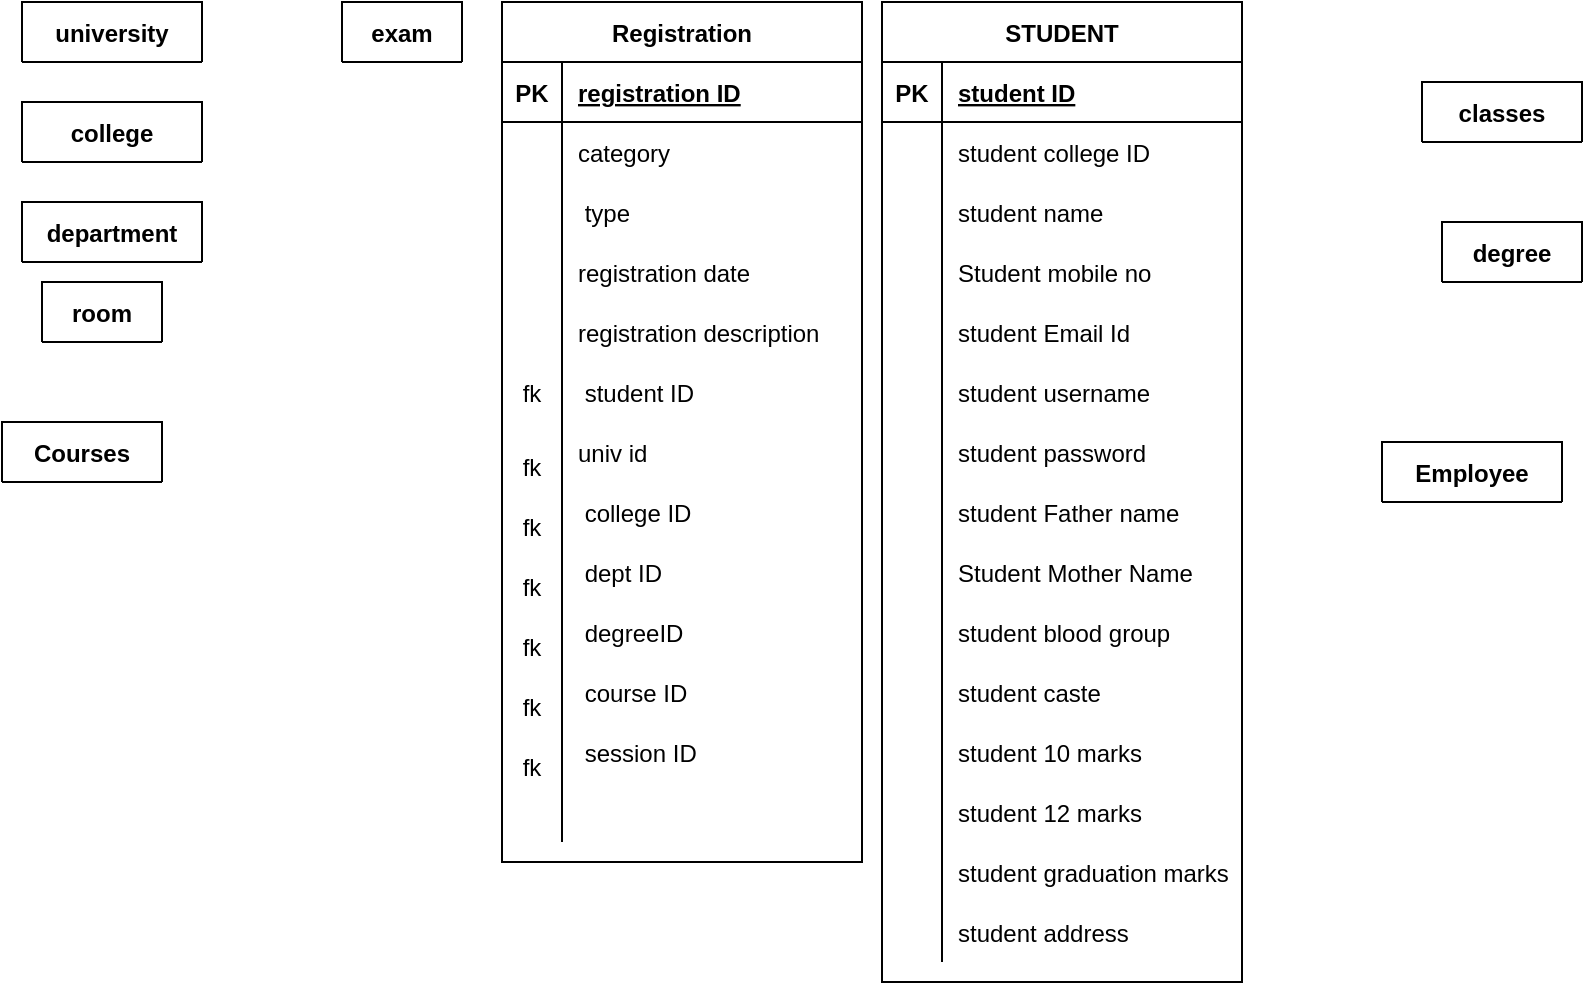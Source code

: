 <mxfile version="13.4.6" type="github" pages="2">
  <diagram id="wEX3-vIsMcQedYRdFKYC" name="Page-1">
    <mxGraphModel dx="1094" dy="522" grid="1" gridSize="10" guides="1" tooltips="1" connect="1" arrows="1" fold="1" page="1" pageScale="1" pageWidth="850" pageHeight="1100" math="0" shadow="0">
      <root>
        <mxCell id="0" />
        <mxCell id="1" parent="0" />
        <mxCell id="BvLWUUBuFAdzcDToEkAy-1" value="university" style="shape=table;startSize=30;container=1;collapsible=1;childLayout=tableLayout;fixedRows=1;rowLines=0;fontStyle=1;align=center;resizeLast=1;" vertex="1" collapsed="1" parent="1">
          <mxGeometry x="30" y="20" width="90" height="30" as="geometry">
            <mxRectangle x="30" y="20" width="180" height="310" as="alternateBounds" />
          </mxGeometry>
        </mxCell>
        <mxCell id="BvLWUUBuFAdzcDToEkAy-2" value="" style="shape=partialRectangle;collapsible=0;dropTarget=0;pointerEvents=0;fillColor=none;top=0;left=0;bottom=1;right=0;points=[[0,0.5],[1,0.5]];portConstraint=eastwest;" vertex="1" parent="BvLWUUBuFAdzcDToEkAy-1">
          <mxGeometry y="30" width="180" height="30" as="geometry" />
        </mxCell>
        <mxCell id="BvLWUUBuFAdzcDToEkAy-3" value="PK" style="shape=partialRectangle;connectable=0;fillColor=none;top=0;left=0;bottom=0;right=0;fontStyle=1;overflow=hidden;" vertex="1" parent="BvLWUUBuFAdzcDToEkAy-2">
          <mxGeometry width="30" height="30" as="geometry" />
        </mxCell>
        <mxCell id="BvLWUUBuFAdzcDToEkAy-4" value="university  ID" style="shape=partialRectangle;connectable=0;fillColor=none;top=0;left=0;bottom=0;right=0;align=left;spacingLeft=6;fontStyle=5;overflow=hidden;" vertex="1" parent="BvLWUUBuFAdzcDToEkAy-2">
          <mxGeometry x="30" width="150" height="30" as="geometry" />
        </mxCell>
        <mxCell id="BvLWUUBuFAdzcDToEkAy-5" value="" style="shape=partialRectangle;collapsible=0;dropTarget=0;pointerEvents=0;fillColor=none;top=0;left=0;bottom=0;right=0;points=[[0,0.5],[1,0.5]];portConstraint=eastwest;" vertex="1" parent="BvLWUUBuFAdzcDToEkAy-1">
          <mxGeometry y="60" width="180" height="30" as="geometry" />
        </mxCell>
        <mxCell id="BvLWUUBuFAdzcDToEkAy-6" value="" style="shape=partialRectangle;connectable=0;fillColor=none;top=0;left=0;bottom=0;right=0;editable=1;overflow=hidden;" vertex="1" parent="BvLWUUBuFAdzcDToEkAy-5">
          <mxGeometry width="30" height="30" as="geometry" />
        </mxCell>
        <mxCell id="BvLWUUBuFAdzcDToEkAy-7" value=" NAME" style="shape=partialRectangle;connectable=0;fillColor=none;top=0;left=0;bottom=0;right=0;align=left;spacingLeft=6;overflow=hidden;" vertex="1" parent="BvLWUUBuFAdzcDToEkAy-5">
          <mxGeometry x="30" width="150" height="30" as="geometry" />
        </mxCell>
        <mxCell id="BvLWUUBuFAdzcDToEkAy-8" value="" style="shape=partialRectangle;collapsible=0;dropTarget=0;pointerEvents=0;fillColor=none;top=0;left=0;bottom=0;right=0;points=[[0,0.5],[1,0.5]];portConstraint=eastwest;" vertex="1" parent="BvLWUUBuFAdzcDToEkAy-1">
          <mxGeometry y="90" width="180" height="30" as="geometry" />
        </mxCell>
        <mxCell id="BvLWUUBuFAdzcDToEkAy-9" value="" style="shape=partialRectangle;connectable=0;fillColor=none;top=0;left=0;bottom=0;right=0;editable=1;overflow=hidden;" vertex="1" parent="BvLWUUBuFAdzcDToEkAy-8">
          <mxGeometry width="30" height="30" as="geometry" />
        </mxCell>
        <mxCell id="BvLWUUBuFAdzcDToEkAy-10" value=" TYPE" style="shape=partialRectangle;connectable=0;fillColor=none;top=0;left=0;bottom=0;right=0;align=left;spacingLeft=6;overflow=hidden;" vertex="1" parent="BvLWUUBuFAdzcDToEkAy-8">
          <mxGeometry x="30" width="150" height="30" as="geometry" />
        </mxCell>
        <mxCell id="BvLWUUBuFAdzcDToEkAy-11" value="" style="shape=partialRectangle;collapsible=0;dropTarget=0;pointerEvents=0;fillColor=none;top=0;left=0;bottom=0;right=0;points=[[0,0.5],[1,0.5]];portConstraint=eastwest;" vertex="1" parent="BvLWUUBuFAdzcDToEkAy-1">
          <mxGeometry y="120" width="180" height="30" as="geometry" />
        </mxCell>
        <mxCell id="BvLWUUBuFAdzcDToEkAy-12" value="" style="shape=partialRectangle;connectable=0;fillColor=none;top=0;left=0;bottom=0;right=0;editable=1;overflow=hidden;" vertex="1" parent="BvLWUUBuFAdzcDToEkAy-11">
          <mxGeometry width="30" height="30" as="geometry" />
        </mxCell>
        <mxCell id="BvLWUUBuFAdzcDToEkAy-13" value=" ADDRESS" style="shape=partialRectangle;connectable=0;fillColor=none;top=0;left=0;bottom=0;right=0;align=left;spacingLeft=6;overflow=hidden;" vertex="1" parent="BvLWUUBuFAdzcDToEkAy-11">
          <mxGeometry x="30" width="150" height="30" as="geometry" />
        </mxCell>
        <mxCell id="w4VsbOnHeygXCxKtKbOj-1" value="" style="shape=partialRectangle;collapsible=0;dropTarget=0;pointerEvents=0;fillColor=none;top=0;left=0;bottom=0;right=0;points=[[0,0.5],[1,0.5]];portConstraint=eastwest;" vertex="1" parent="BvLWUUBuFAdzcDToEkAy-1">
          <mxGeometry y="150" width="180" height="30" as="geometry" />
        </mxCell>
        <mxCell id="w4VsbOnHeygXCxKtKbOj-2" value="" style="shape=partialRectangle;connectable=0;fillColor=none;top=0;left=0;bottom=0;right=0;editable=1;overflow=hidden;" vertex="1" parent="w4VsbOnHeygXCxKtKbOj-1">
          <mxGeometry width="30" height="30" as="geometry" />
        </mxCell>
        <mxCell id="w4VsbOnHeygXCxKtKbOj-3" value="ph" style="shape=partialRectangle;connectable=0;fillColor=none;top=0;left=0;bottom=0;right=0;align=left;spacingLeft=6;overflow=hidden;" vertex="1" parent="w4VsbOnHeygXCxKtKbOj-1">
          <mxGeometry x="30" width="150" height="30" as="geometry" />
        </mxCell>
        <mxCell id="w4VsbOnHeygXCxKtKbOj-4" value="" style="shape=partialRectangle;collapsible=0;dropTarget=0;pointerEvents=0;fillColor=none;top=0;left=0;bottom=0;right=0;points=[[0,0.5],[1,0.5]];portConstraint=eastwest;" vertex="1" parent="BvLWUUBuFAdzcDToEkAy-1">
          <mxGeometry y="180" width="180" height="30" as="geometry" />
        </mxCell>
        <mxCell id="w4VsbOnHeygXCxKtKbOj-5" value="" style="shape=partialRectangle;connectable=0;fillColor=none;top=0;left=0;bottom=0;right=0;editable=1;overflow=hidden;" vertex="1" parent="w4VsbOnHeygXCxKtKbOj-4">
          <mxGeometry width="30" height="30" as="geometry" />
        </mxCell>
        <mxCell id="w4VsbOnHeygXCxKtKbOj-6" value="email" style="shape=partialRectangle;connectable=0;fillColor=none;top=0;left=0;bottom=0;right=0;align=left;spacingLeft=6;overflow=hidden;" vertex="1" parent="w4VsbOnHeygXCxKtKbOj-4">
          <mxGeometry x="30" width="150" height="30" as="geometry" />
        </mxCell>
        <mxCell id="w4VsbOnHeygXCxKtKbOj-7" value="" style="shape=partialRectangle;collapsible=0;dropTarget=0;pointerEvents=0;fillColor=none;top=0;left=0;bottom=0;right=0;points=[[0,0.5],[1,0.5]];portConstraint=eastwest;" vertex="1" parent="BvLWUUBuFAdzcDToEkAy-1">
          <mxGeometry y="210" width="180" height="30" as="geometry" />
        </mxCell>
        <mxCell id="w4VsbOnHeygXCxKtKbOj-8" value="" style="shape=partialRectangle;connectable=0;fillColor=none;top=0;left=0;bottom=0;right=0;editable=1;overflow=hidden;" vertex="1" parent="w4VsbOnHeygXCxKtKbOj-7">
          <mxGeometry width="30" height="30" as="geometry" />
        </mxCell>
        <mxCell id="w4VsbOnHeygXCxKtKbOj-9" value="logo" style="shape=partialRectangle;connectable=0;fillColor=none;top=0;left=0;bottom=0;right=0;align=left;spacingLeft=6;overflow=hidden;" vertex="1" parent="w4VsbOnHeygXCxKtKbOj-7">
          <mxGeometry x="30" width="150" height="30" as="geometry" />
        </mxCell>
        <mxCell id="w4VsbOnHeygXCxKtKbOj-13" value="" style="shape=partialRectangle;collapsible=0;dropTarget=0;pointerEvents=0;fillColor=none;top=0;left=0;bottom=0;right=0;points=[[0,0.5],[1,0.5]];portConstraint=eastwest;" vertex="1" parent="BvLWUUBuFAdzcDToEkAy-1">
          <mxGeometry y="240" width="180" height="30" as="geometry" />
        </mxCell>
        <mxCell id="w4VsbOnHeygXCxKtKbOj-14" value="" style="shape=partialRectangle;connectable=0;fillColor=none;top=0;left=0;bottom=0;right=0;editable=1;overflow=hidden;" vertex="1" parent="w4VsbOnHeygXCxKtKbOj-13">
          <mxGeometry width="30" height="30" as="geometry" />
        </mxCell>
        <mxCell id="w4VsbOnHeygXCxKtKbOj-15" value="desc" style="shape=partialRectangle;connectable=0;fillColor=none;top=0;left=0;bottom=0;right=0;align=left;spacingLeft=6;overflow=hidden;" vertex="1" parent="w4VsbOnHeygXCxKtKbOj-13">
          <mxGeometry x="30" width="150" height="30" as="geometry" />
        </mxCell>
        <mxCell id="w4VsbOnHeygXCxKtKbOj-10" value="" style="shape=partialRectangle;collapsible=0;dropTarget=0;pointerEvents=0;fillColor=none;top=0;left=0;bottom=0;right=0;points=[[0,0.5],[1,0.5]];portConstraint=eastwest;" vertex="1" parent="BvLWUUBuFAdzcDToEkAy-1">
          <mxGeometry y="270" width="180" height="30" as="geometry" />
        </mxCell>
        <mxCell id="w4VsbOnHeygXCxKtKbOj-11" value="" style="shape=partialRectangle;connectable=0;fillColor=none;top=0;left=0;bottom=0;right=0;editable=1;overflow=hidden;" vertex="1" parent="w4VsbOnHeygXCxKtKbOj-10">
          <mxGeometry width="30" height="30" as="geometry" />
        </mxCell>
        <mxCell id="w4VsbOnHeygXCxKtKbOj-12" value="" style="shape=partialRectangle;connectable=0;fillColor=none;top=0;left=0;bottom=0;right=0;align=left;spacingLeft=6;overflow=hidden;" vertex="1" parent="w4VsbOnHeygXCxKtKbOj-10">
          <mxGeometry x="30" width="150" height="30" as="geometry" />
        </mxCell>
        <mxCell id="W7riZzMxRlr9OT5Denkf-131" value="Employee" style="shape=table;startSize=30;container=1;collapsible=1;childLayout=tableLayout;fixedRows=1;rowLines=0;fontStyle=1;align=center;resizeLast=1;" parent="1" vertex="1" collapsed="1">
          <mxGeometry x="710" y="240" width="90" height="30" as="geometry">
            <mxRectangle x="330" y="310" width="180" height="400" as="alternateBounds" />
          </mxGeometry>
        </mxCell>
        <mxCell id="W7riZzMxRlr9OT5Denkf-132" value="" style="shape=partialRectangle;collapsible=0;dropTarget=0;pointerEvents=0;fillColor=none;top=0;left=0;bottom=1;right=0;points=[[0,0.5],[1,0.5]];portConstraint=eastwest;" parent="W7riZzMxRlr9OT5Denkf-131" vertex="1">
          <mxGeometry y="30" width="180" height="30" as="geometry" />
        </mxCell>
        <mxCell id="W7riZzMxRlr9OT5Denkf-133" value="PK" style="shape=partialRectangle;connectable=0;fillColor=none;top=0;left=0;bottom=0;right=0;fontStyle=1;overflow=hidden;" parent="W7riZzMxRlr9OT5Denkf-132" vertex="1">
          <mxGeometry width="30" height="30" as="geometry" />
        </mxCell>
        <mxCell id="W7riZzMxRlr9OT5Denkf-134" value="employee ID" style="shape=partialRectangle;connectable=0;fillColor=none;top=0;left=0;bottom=0;right=0;align=left;spacingLeft=6;fontStyle=5;overflow=hidden;" parent="W7riZzMxRlr9OT5Denkf-132" vertex="1">
          <mxGeometry x="30" width="150" height="30" as="geometry" />
        </mxCell>
        <mxCell id="W7riZzMxRlr9OT5Denkf-135" value="" style="shape=partialRectangle;collapsible=0;dropTarget=0;pointerEvents=0;fillColor=none;top=0;left=0;bottom=0;right=0;points=[[0,0.5],[1,0.5]];portConstraint=eastwest;" parent="W7riZzMxRlr9OT5Denkf-131" vertex="1">
          <mxGeometry y="60" width="180" height="30" as="geometry" />
        </mxCell>
        <mxCell id="W7riZzMxRlr9OT5Denkf-136" value="" style="shape=partialRectangle;connectable=0;fillColor=none;top=0;left=0;bottom=0;right=0;editable=1;overflow=hidden;" parent="W7riZzMxRlr9OT5Denkf-135" vertex="1">
          <mxGeometry width="30" height="30" as="geometry" />
        </mxCell>
        <mxCell id="W7riZzMxRlr9OT5Denkf-137" value="employee type" style="shape=partialRectangle;connectable=0;fillColor=none;top=0;left=0;bottom=0;right=0;align=left;spacingLeft=6;overflow=hidden;" parent="W7riZzMxRlr9OT5Denkf-135" vertex="1">
          <mxGeometry x="30" width="150" height="30" as="geometry" />
        </mxCell>
        <mxCell id="W7riZzMxRlr9OT5Denkf-138" value="" style="shape=partialRectangle;collapsible=0;dropTarget=0;pointerEvents=0;fillColor=none;top=0;left=0;bottom=0;right=0;points=[[0,0.5],[1,0.5]];portConstraint=eastwest;" parent="W7riZzMxRlr9OT5Denkf-131" vertex="1">
          <mxGeometry y="90" width="180" height="30" as="geometry" />
        </mxCell>
        <mxCell id="W7riZzMxRlr9OT5Denkf-139" value="" style="shape=partialRectangle;connectable=0;fillColor=none;top=0;left=0;bottom=0;right=0;editable=1;overflow=hidden;" parent="W7riZzMxRlr9OT5Denkf-138" vertex="1">
          <mxGeometry width="30" height="30" as="geometry" />
        </mxCell>
        <mxCell id="W7riZzMxRlr9OT5Denkf-140" value="employee field" style="shape=partialRectangle;connectable=0;fillColor=none;top=0;left=0;bottom=0;right=0;align=left;spacingLeft=6;overflow=hidden;" parent="W7riZzMxRlr9OT5Denkf-138" vertex="1">
          <mxGeometry x="30" width="150" height="30" as="geometry" />
        </mxCell>
        <mxCell id="W7riZzMxRlr9OT5Denkf-141" value="" style="shape=partialRectangle;collapsible=0;dropTarget=0;pointerEvents=0;fillColor=none;top=0;left=0;bottom=0;right=0;points=[[0,0.5],[1,0.5]];portConstraint=eastwest;" parent="W7riZzMxRlr9OT5Denkf-131" vertex="1">
          <mxGeometry y="120" width="180" height="30" as="geometry" />
        </mxCell>
        <mxCell id="W7riZzMxRlr9OT5Denkf-142" value="" style="shape=partialRectangle;connectable=0;fillColor=none;top=0;left=0;bottom=0;right=0;editable=1;overflow=hidden;" parent="W7riZzMxRlr9OT5Denkf-141" vertex="1">
          <mxGeometry width="30" height="30" as="geometry" />
        </mxCell>
        <mxCell id="W7riZzMxRlr9OT5Denkf-143" value="employee name" style="shape=partialRectangle;connectable=0;fillColor=none;top=0;left=0;bottom=0;right=0;align=left;spacingLeft=6;overflow=hidden;" parent="W7riZzMxRlr9OT5Denkf-141" vertex="1">
          <mxGeometry x="30" width="150" height="30" as="geometry" />
        </mxCell>
        <mxCell id="W7riZzMxRlr9OT5Denkf-144" value="" style="shape=partialRectangle;collapsible=0;dropTarget=0;pointerEvents=0;fillColor=none;top=0;left=0;bottom=0;right=0;points=[[0,0.5],[1,0.5]];portConstraint=eastwest;" parent="W7riZzMxRlr9OT5Denkf-131" vertex="1">
          <mxGeometry y="150" width="180" height="30" as="geometry" />
        </mxCell>
        <mxCell id="W7riZzMxRlr9OT5Denkf-145" value="" style="shape=partialRectangle;connectable=0;fillColor=none;top=0;left=0;bottom=0;right=0;editable=1;overflow=hidden;" parent="W7riZzMxRlr9OT5Denkf-144" vertex="1">
          <mxGeometry width="30" height="30" as="geometry" />
        </mxCell>
        <mxCell id="W7riZzMxRlr9OT5Denkf-146" value="employee mobile no" style="shape=partialRectangle;connectable=0;fillColor=none;top=0;left=0;bottom=0;right=0;align=left;spacingLeft=6;overflow=hidden;" parent="W7riZzMxRlr9OT5Denkf-144" vertex="1">
          <mxGeometry x="30" width="150" height="30" as="geometry" />
        </mxCell>
        <mxCell id="W7riZzMxRlr9OT5Denkf-147" value="" style="shape=partialRectangle;collapsible=0;dropTarget=0;pointerEvents=0;fillColor=none;top=0;left=0;bottom=0;right=0;points=[[0,0.5],[1,0.5]];portConstraint=eastwest;" parent="W7riZzMxRlr9OT5Denkf-131" vertex="1">
          <mxGeometry y="180" width="180" height="30" as="geometry" />
        </mxCell>
        <mxCell id="W7riZzMxRlr9OT5Denkf-148" value="" style="shape=partialRectangle;connectable=0;fillColor=none;top=0;left=0;bottom=0;right=0;editable=1;overflow=hidden;" parent="W7riZzMxRlr9OT5Denkf-147" vertex="1">
          <mxGeometry width="30" height="30" as="geometry" />
        </mxCell>
        <mxCell id="W7riZzMxRlr9OT5Denkf-149" value="employee email ID" style="shape=partialRectangle;connectable=0;fillColor=none;top=0;left=0;bottom=0;right=0;align=left;spacingLeft=6;overflow=hidden;" parent="W7riZzMxRlr9OT5Denkf-147" vertex="1">
          <mxGeometry x="30" width="150" height="30" as="geometry" />
        </mxCell>
        <mxCell id="W7riZzMxRlr9OT5Denkf-150" value="" style="shape=partialRectangle;collapsible=0;dropTarget=0;pointerEvents=0;fillColor=none;top=0;left=0;bottom=0;right=0;points=[[0,0.5],[1,0.5]];portConstraint=eastwest;" parent="W7riZzMxRlr9OT5Denkf-131" vertex="1">
          <mxGeometry y="210" width="180" height="30" as="geometry" />
        </mxCell>
        <mxCell id="W7riZzMxRlr9OT5Denkf-151" value="" style="shape=partialRectangle;connectable=0;fillColor=none;top=0;left=0;bottom=0;right=0;editable=1;overflow=hidden;" parent="W7riZzMxRlr9OT5Denkf-150" vertex="1">
          <mxGeometry width="30" height="30" as="geometry" />
        </mxCell>
        <mxCell id="W7riZzMxRlr9OT5Denkf-152" value="employee username" style="shape=partialRectangle;connectable=0;fillColor=none;top=0;left=0;bottom=0;right=0;align=left;spacingLeft=6;overflow=hidden;" parent="W7riZzMxRlr9OT5Denkf-150" vertex="1">
          <mxGeometry x="30" width="150" height="30" as="geometry" />
        </mxCell>
        <mxCell id="W7riZzMxRlr9OT5Denkf-153" value="" style="shape=partialRectangle;collapsible=0;dropTarget=0;pointerEvents=0;fillColor=none;top=0;left=0;bottom=0;right=0;points=[[0,0.5],[1,0.5]];portConstraint=eastwest;" parent="W7riZzMxRlr9OT5Denkf-131" vertex="1">
          <mxGeometry y="240" width="180" height="30" as="geometry" />
        </mxCell>
        <mxCell id="W7riZzMxRlr9OT5Denkf-154" value="" style="shape=partialRectangle;connectable=0;fillColor=none;top=0;left=0;bottom=0;right=0;editable=1;overflow=hidden;" parent="W7riZzMxRlr9OT5Denkf-153" vertex="1">
          <mxGeometry width="30" height="30" as="geometry" />
        </mxCell>
        <mxCell id="W7riZzMxRlr9OT5Denkf-155" value="employee password" style="shape=partialRectangle;connectable=0;fillColor=none;top=0;left=0;bottom=0;right=0;align=left;spacingLeft=6;overflow=hidden;" parent="W7riZzMxRlr9OT5Denkf-153" vertex="1">
          <mxGeometry x="30" width="150" height="30" as="geometry" />
        </mxCell>
        <mxCell id="W7riZzMxRlr9OT5Denkf-156" value="" style="shape=partialRectangle;collapsible=0;dropTarget=0;pointerEvents=0;fillColor=none;top=0;left=0;bottom=0;right=0;points=[[0,0.5],[1,0.5]];portConstraint=eastwest;" parent="W7riZzMxRlr9OT5Denkf-131" vertex="1">
          <mxGeometry y="270" width="180" height="30" as="geometry" />
        </mxCell>
        <mxCell id="W7riZzMxRlr9OT5Denkf-157" value="" style="shape=partialRectangle;connectable=0;fillColor=none;top=0;left=0;bottom=0;right=0;editable=1;overflow=hidden;" parent="W7riZzMxRlr9OT5Denkf-156" vertex="1">
          <mxGeometry width="30" height="30" as="geometry" />
        </mxCell>
        <mxCell id="W7riZzMxRlr9OT5Denkf-158" value="employee blood group" style="shape=partialRectangle;connectable=0;fillColor=none;top=0;left=0;bottom=0;right=0;align=left;spacingLeft=6;overflow=hidden;" parent="W7riZzMxRlr9OT5Denkf-156" vertex="1">
          <mxGeometry x="30" width="150" height="30" as="geometry" />
        </mxCell>
        <mxCell id="W7riZzMxRlr9OT5Denkf-159" value="" style="shape=partialRectangle;collapsible=0;dropTarget=0;pointerEvents=0;fillColor=none;top=0;left=0;bottom=0;right=0;points=[[0,0.5],[1,0.5]];portConstraint=eastwest;" parent="W7riZzMxRlr9OT5Denkf-131" vertex="1">
          <mxGeometry y="300" width="180" height="30" as="geometry" />
        </mxCell>
        <mxCell id="W7riZzMxRlr9OT5Denkf-160" value="" style="shape=partialRectangle;connectable=0;fillColor=none;top=0;left=0;bottom=0;right=0;editable=1;overflow=hidden;" parent="W7riZzMxRlr9OT5Denkf-159" vertex="1">
          <mxGeometry width="30" height="30" as="geometry" />
        </mxCell>
        <mxCell id="W7riZzMxRlr9OT5Denkf-161" value="employee caste" style="shape=partialRectangle;connectable=0;fillColor=none;top=0;left=0;bottom=0;right=0;align=left;spacingLeft=6;overflow=hidden;" parent="W7riZzMxRlr9OT5Denkf-159" vertex="1">
          <mxGeometry x="30" width="150" height="30" as="geometry" />
        </mxCell>
        <mxCell id="W7riZzMxRlr9OT5Denkf-162" value="" style="shape=partialRectangle;collapsible=0;dropTarget=0;pointerEvents=0;fillColor=none;top=0;left=0;bottom=0;right=0;points=[[0,0.5],[1,0.5]];portConstraint=eastwest;" parent="W7riZzMxRlr9OT5Denkf-131" vertex="1">
          <mxGeometry y="330" width="180" height="30" as="geometry" />
        </mxCell>
        <mxCell id="W7riZzMxRlr9OT5Denkf-163" value="" style="shape=partialRectangle;connectable=0;fillColor=none;top=0;left=0;bottom=0;right=0;editable=1;overflow=hidden;" parent="W7riZzMxRlr9OT5Denkf-162" vertex="1">
          <mxGeometry width="30" height="30" as="geometry" />
        </mxCell>
        <mxCell id="W7riZzMxRlr9OT5Denkf-164" value="employee qualificiation" style="shape=partialRectangle;connectable=0;fillColor=none;top=0;left=0;bottom=0;right=0;align=left;spacingLeft=6;overflow=hidden;" parent="W7riZzMxRlr9OT5Denkf-162" vertex="1">
          <mxGeometry x="30" width="150" height="30" as="geometry" />
        </mxCell>
        <mxCell id="W7riZzMxRlr9OT5Denkf-168" value="" style="shape=partialRectangle;collapsible=0;dropTarget=0;pointerEvents=0;fillColor=none;top=0;left=0;bottom=0;right=0;points=[[0,0.5],[1,0.5]];portConstraint=eastwest;" parent="W7riZzMxRlr9OT5Denkf-131" vertex="1">
          <mxGeometry y="360" width="180" height="30" as="geometry" />
        </mxCell>
        <mxCell id="W7riZzMxRlr9OT5Denkf-169" value="" style="shape=partialRectangle;connectable=0;fillColor=none;top=0;left=0;bottom=0;right=0;editable=1;overflow=hidden;" parent="W7riZzMxRlr9OT5Denkf-168" vertex="1">
          <mxGeometry width="30" height="30" as="geometry" />
        </mxCell>
        <mxCell id="W7riZzMxRlr9OT5Denkf-170" value="employee address" style="shape=partialRectangle;connectable=0;fillColor=none;top=0;left=0;bottom=0;right=0;align=left;spacingLeft=6;overflow=hidden;" parent="W7riZzMxRlr9OT5Denkf-168" vertex="1">
          <mxGeometry x="30" width="150" height="30" as="geometry" />
        </mxCell>
        <mxCell id="w4VsbOnHeygXCxKtKbOj-27" value="college" style="shape=table;startSize=30;container=1;collapsible=1;childLayout=tableLayout;fixedRows=1;rowLines=0;fontStyle=1;align=center;resizeLast=1;" vertex="1" collapsed="1" parent="1">
          <mxGeometry x="30" y="70" width="90" height="30" as="geometry">
            <mxRectangle x="130" y="20" width="180" height="340" as="alternateBounds" />
          </mxGeometry>
        </mxCell>
        <mxCell id="w4VsbOnHeygXCxKtKbOj-28" value="" style="shape=partialRectangle;collapsible=0;dropTarget=0;pointerEvents=0;fillColor=none;top=0;left=0;bottom=1;right=0;points=[[0,0.5],[1,0.5]];portConstraint=eastwest;" vertex="1" parent="w4VsbOnHeygXCxKtKbOj-27">
          <mxGeometry y="30" width="180" height="30" as="geometry" />
        </mxCell>
        <mxCell id="w4VsbOnHeygXCxKtKbOj-29" value="PK" style="shape=partialRectangle;connectable=0;fillColor=none;top=0;left=0;bottom=0;right=0;fontStyle=1;overflow=hidden;" vertex="1" parent="w4VsbOnHeygXCxKtKbOj-28">
          <mxGeometry width="30" height="30" as="geometry" />
        </mxCell>
        <mxCell id="w4VsbOnHeygXCxKtKbOj-30" value="college  ID" style="shape=partialRectangle;connectable=0;fillColor=none;top=0;left=0;bottom=0;right=0;align=left;spacingLeft=6;fontStyle=5;overflow=hidden;" vertex="1" parent="w4VsbOnHeygXCxKtKbOj-28">
          <mxGeometry x="30" width="150" height="30" as="geometry" />
        </mxCell>
        <mxCell id="w4VsbOnHeygXCxKtKbOj-31" value="" style="shape=partialRectangle;collapsible=0;dropTarget=0;pointerEvents=0;fillColor=none;top=0;left=0;bottom=0;right=0;points=[[0,0.5],[1,0.5]];portConstraint=eastwest;" vertex="1" parent="w4VsbOnHeygXCxKtKbOj-27">
          <mxGeometry y="60" width="180" height="30" as="geometry" />
        </mxCell>
        <mxCell id="w4VsbOnHeygXCxKtKbOj-32" value="" style="shape=partialRectangle;connectable=0;fillColor=none;top=0;left=0;bottom=0;right=0;editable=1;overflow=hidden;" vertex="1" parent="w4VsbOnHeygXCxKtKbOj-31">
          <mxGeometry width="30" height="30" as="geometry" />
        </mxCell>
        <mxCell id="w4VsbOnHeygXCxKtKbOj-33" value=" NAME" style="shape=partialRectangle;connectable=0;fillColor=none;top=0;left=0;bottom=0;right=0;align=left;spacingLeft=6;overflow=hidden;" vertex="1" parent="w4VsbOnHeygXCxKtKbOj-31">
          <mxGeometry x="30" width="150" height="30" as="geometry" />
        </mxCell>
        <mxCell id="w4VsbOnHeygXCxKtKbOj-34" value="" style="shape=partialRectangle;collapsible=0;dropTarget=0;pointerEvents=0;fillColor=none;top=0;left=0;bottom=0;right=0;points=[[0,0.5],[1,0.5]];portConstraint=eastwest;" vertex="1" parent="w4VsbOnHeygXCxKtKbOj-27">
          <mxGeometry y="90" width="180" height="30" as="geometry" />
        </mxCell>
        <mxCell id="w4VsbOnHeygXCxKtKbOj-35" value="" style="shape=partialRectangle;connectable=0;fillColor=none;top=0;left=0;bottom=0;right=0;editable=1;overflow=hidden;" vertex="1" parent="w4VsbOnHeygXCxKtKbOj-34">
          <mxGeometry width="30" height="30" as="geometry" />
        </mxCell>
        <mxCell id="w4VsbOnHeygXCxKtKbOj-36" value=" TYPE" style="shape=partialRectangle;connectable=0;fillColor=none;top=0;left=0;bottom=0;right=0;align=left;spacingLeft=6;overflow=hidden;" vertex="1" parent="w4VsbOnHeygXCxKtKbOj-34">
          <mxGeometry x="30" width="150" height="30" as="geometry" />
        </mxCell>
        <mxCell id="w4VsbOnHeygXCxKtKbOj-37" value="" style="shape=partialRectangle;collapsible=0;dropTarget=0;pointerEvents=0;fillColor=none;top=0;left=0;bottom=0;right=0;points=[[0,0.5],[1,0.5]];portConstraint=eastwest;" vertex="1" parent="w4VsbOnHeygXCxKtKbOj-27">
          <mxGeometry y="120" width="180" height="30" as="geometry" />
        </mxCell>
        <mxCell id="w4VsbOnHeygXCxKtKbOj-38" value="" style="shape=partialRectangle;connectable=0;fillColor=none;top=0;left=0;bottom=0;right=0;editable=1;overflow=hidden;" vertex="1" parent="w4VsbOnHeygXCxKtKbOj-37">
          <mxGeometry width="30" height="30" as="geometry" />
        </mxCell>
        <mxCell id="w4VsbOnHeygXCxKtKbOj-39" value=" ADDRESS" style="shape=partialRectangle;connectable=0;fillColor=none;top=0;left=0;bottom=0;right=0;align=left;spacingLeft=6;overflow=hidden;" vertex="1" parent="w4VsbOnHeygXCxKtKbOj-37">
          <mxGeometry x="30" width="150" height="30" as="geometry" />
        </mxCell>
        <mxCell id="w4VsbOnHeygXCxKtKbOj-40" value="" style="shape=partialRectangle;collapsible=0;dropTarget=0;pointerEvents=0;fillColor=none;top=0;left=0;bottom=0;right=0;points=[[0,0.5],[1,0.5]];portConstraint=eastwest;" vertex="1" parent="w4VsbOnHeygXCxKtKbOj-27">
          <mxGeometry y="150" width="180" height="30" as="geometry" />
        </mxCell>
        <mxCell id="w4VsbOnHeygXCxKtKbOj-41" value="" style="shape=partialRectangle;connectable=0;fillColor=none;top=0;left=0;bottom=0;right=0;editable=1;overflow=hidden;" vertex="1" parent="w4VsbOnHeygXCxKtKbOj-40">
          <mxGeometry width="30" height="30" as="geometry" />
        </mxCell>
        <mxCell id="w4VsbOnHeygXCxKtKbOj-42" value="ph" style="shape=partialRectangle;connectable=0;fillColor=none;top=0;left=0;bottom=0;right=0;align=left;spacingLeft=6;overflow=hidden;" vertex="1" parent="w4VsbOnHeygXCxKtKbOj-40">
          <mxGeometry x="30" width="150" height="30" as="geometry" />
        </mxCell>
        <mxCell id="w4VsbOnHeygXCxKtKbOj-43" value="" style="shape=partialRectangle;collapsible=0;dropTarget=0;pointerEvents=0;fillColor=none;top=0;left=0;bottom=0;right=0;points=[[0,0.5],[1,0.5]];portConstraint=eastwest;" vertex="1" parent="w4VsbOnHeygXCxKtKbOj-27">
          <mxGeometry y="180" width="180" height="30" as="geometry" />
        </mxCell>
        <mxCell id="w4VsbOnHeygXCxKtKbOj-44" value="" style="shape=partialRectangle;connectable=0;fillColor=none;top=0;left=0;bottom=0;right=0;editable=1;overflow=hidden;" vertex="1" parent="w4VsbOnHeygXCxKtKbOj-43">
          <mxGeometry width="30" height="30" as="geometry" />
        </mxCell>
        <mxCell id="w4VsbOnHeygXCxKtKbOj-45" value="email" style="shape=partialRectangle;connectable=0;fillColor=none;top=0;left=0;bottom=0;right=0;align=left;spacingLeft=6;overflow=hidden;" vertex="1" parent="w4VsbOnHeygXCxKtKbOj-43">
          <mxGeometry x="30" width="150" height="30" as="geometry" />
        </mxCell>
        <mxCell id="w4VsbOnHeygXCxKtKbOj-46" value="" style="shape=partialRectangle;collapsible=0;dropTarget=0;pointerEvents=0;fillColor=none;top=0;left=0;bottom=0;right=0;points=[[0,0.5],[1,0.5]];portConstraint=eastwest;" vertex="1" parent="w4VsbOnHeygXCxKtKbOj-27">
          <mxGeometry y="210" width="180" height="30" as="geometry" />
        </mxCell>
        <mxCell id="w4VsbOnHeygXCxKtKbOj-47" value="" style="shape=partialRectangle;connectable=0;fillColor=none;top=0;left=0;bottom=0;right=0;editable=1;overflow=hidden;" vertex="1" parent="w4VsbOnHeygXCxKtKbOj-46">
          <mxGeometry width="30" height="30" as="geometry" />
        </mxCell>
        <mxCell id="w4VsbOnHeygXCxKtKbOj-48" value="logo" style="shape=partialRectangle;connectable=0;fillColor=none;top=0;left=0;bottom=0;right=0;align=left;spacingLeft=6;overflow=hidden;" vertex="1" parent="w4VsbOnHeygXCxKtKbOj-46">
          <mxGeometry x="30" width="150" height="30" as="geometry" />
        </mxCell>
        <mxCell id="w4VsbOnHeygXCxKtKbOj-49" value="" style="shape=partialRectangle;collapsible=0;dropTarget=0;pointerEvents=0;fillColor=none;top=0;left=0;bottom=0;right=0;points=[[0,0.5],[1,0.5]];portConstraint=eastwest;" vertex="1" parent="w4VsbOnHeygXCxKtKbOj-27">
          <mxGeometry y="240" width="180" height="30" as="geometry" />
        </mxCell>
        <mxCell id="w4VsbOnHeygXCxKtKbOj-50" value="" style="shape=partialRectangle;connectable=0;fillColor=none;top=0;left=0;bottom=0;right=0;editable=1;overflow=hidden;" vertex="1" parent="w4VsbOnHeygXCxKtKbOj-49">
          <mxGeometry width="30" height="30" as="geometry" />
        </mxCell>
        <mxCell id="w4VsbOnHeygXCxKtKbOj-51" value="desc" style="shape=partialRectangle;connectable=0;fillColor=none;top=0;left=0;bottom=0;right=0;align=left;spacingLeft=6;overflow=hidden;" vertex="1" parent="w4VsbOnHeygXCxKtKbOj-49">
          <mxGeometry x="30" width="150" height="30" as="geometry" />
        </mxCell>
        <mxCell id="w4VsbOnHeygXCxKtKbOj-55" value="" style="shape=partialRectangle;collapsible=0;dropTarget=0;pointerEvents=0;fillColor=none;top=0;left=0;bottom=0;right=0;points=[[0,0.5],[1,0.5]];portConstraint=eastwest;" vertex="1" parent="w4VsbOnHeygXCxKtKbOj-27">
          <mxGeometry y="270" width="180" height="30" as="geometry" />
        </mxCell>
        <mxCell id="w4VsbOnHeygXCxKtKbOj-56" value="fk" style="shape=partialRectangle;connectable=0;fillColor=none;top=0;left=0;bottom=0;right=0;editable=1;overflow=hidden;" vertex="1" parent="w4VsbOnHeygXCxKtKbOj-55">
          <mxGeometry width="30" height="30" as="geometry" />
        </mxCell>
        <mxCell id="w4VsbOnHeygXCxKtKbOj-57" value="univ id" style="shape=partialRectangle;connectable=0;fillColor=none;top=0;left=0;bottom=0;right=0;align=left;spacingLeft=6;overflow=hidden;" vertex="1" parent="w4VsbOnHeygXCxKtKbOj-55">
          <mxGeometry x="30" width="150" height="30" as="geometry" />
        </mxCell>
        <mxCell id="w4VsbOnHeygXCxKtKbOj-52" value="" style="shape=partialRectangle;collapsible=0;dropTarget=0;pointerEvents=0;fillColor=none;top=0;left=0;bottom=0;right=0;points=[[0,0.5],[1,0.5]];portConstraint=eastwest;" vertex="1" parent="w4VsbOnHeygXCxKtKbOj-27">
          <mxGeometry y="300" width="180" height="30" as="geometry" />
        </mxCell>
        <mxCell id="w4VsbOnHeygXCxKtKbOj-53" value="" style="shape=partialRectangle;connectable=0;fillColor=none;top=0;left=0;bottom=0;right=0;editable=1;overflow=hidden;" vertex="1" parent="w4VsbOnHeygXCxKtKbOj-52">
          <mxGeometry width="30" height="30" as="geometry" />
        </mxCell>
        <mxCell id="w4VsbOnHeygXCxKtKbOj-54" value="" style="shape=partialRectangle;connectable=0;fillColor=none;top=0;left=0;bottom=0;right=0;align=left;spacingLeft=6;overflow=hidden;" vertex="1" parent="w4VsbOnHeygXCxKtKbOj-52">
          <mxGeometry x="30" width="150" height="30" as="geometry" />
        </mxCell>
        <mxCell id="w4VsbOnHeygXCxKtKbOj-96" value="department" style="shape=table;startSize=30;container=1;collapsible=1;childLayout=tableLayout;fixedRows=1;rowLines=0;fontStyle=1;align=center;resizeLast=1;" vertex="1" collapsed="1" parent="1">
          <mxGeometry x="30" y="120" width="90" height="30" as="geometry">
            <mxRectangle x="30" y="120" width="180" height="360" as="alternateBounds" />
          </mxGeometry>
        </mxCell>
        <mxCell id="w4VsbOnHeygXCxKtKbOj-97" value="" style="shape=partialRectangle;collapsible=0;dropTarget=0;pointerEvents=0;fillColor=none;top=0;left=0;bottom=1;right=0;points=[[0,0.5],[1,0.5]];portConstraint=eastwest;" vertex="1" parent="w4VsbOnHeygXCxKtKbOj-96">
          <mxGeometry y="30" width="180" height="30" as="geometry" />
        </mxCell>
        <mxCell id="w4VsbOnHeygXCxKtKbOj-98" value="PK" style="shape=partialRectangle;connectable=0;fillColor=none;top=0;left=0;bottom=0;right=0;fontStyle=1;overflow=hidden;" vertex="1" parent="w4VsbOnHeygXCxKtKbOj-97">
          <mxGeometry width="30" height="30" as="geometry" />
        </mxCell>
        <mxCell id="w4VsbOnHeygXCxKtKbOj-99" value="dept  ID" style="shape=partialRectangle;connectable=0;fillColor=none;top=0;left=0;bottom=0;right=0;align=left;spacingLeft=6;fontStyle=5;overflow=hidden;" vertex="1" parent="w4VsbOnHeygXCxKtKbOj-97">
          <mxGeometry x="30" width="150" height="30" as="geometry" />
        </mxCell>
        <mxCell id="w4VsbOnHeygXCxKtKbOj-100" value="" style="shape=partialRectangle;collapsible=0;dropTarget=0;pointerEvents=0;fillColor=none;top=0;left=0;bottom=0;right=0;points=[[0,0.5],[1,0.5]];portConstraint=eastwest;" vertex="1" parent="w4VsbOnHeygXCxKtKbOj-96">
          <mxGeometry y="60" width="180" height="30" as="geometry" />
        </mxCell>
        <mxCell id="w4VsbOnHeygXCxKtKbOj-101" value="" style="shape=partialRectangle;connectable=0;fillColor=none;top=0;left=0;bottom=0;right=0;editable=1;overflow=hidden;" vertex="1" parent="w4VsbOnHeygXCxKtKbOj-100">
          <mxGeometry width="30" height="30" as="geometry" />
        </mxCell>
        <mxCell id="w4VsbOnHeygXCxKtKbOj-102" value=" NAME" style="shape=partialRectangle;connectable=0;fillColor=none;top=0;left=0;bottom=0;right=0;align=left;spacingLeft=6;overflow=hidden;" vertex="1" parent="w4VsbOnHeygXCxKtKbOj-100">
          <mxGeometry x="30" width="150" height="30" as="geometry" />
        </mxCell>
        <mxCell id="w4VsbOnHeygXCxKtKbOj-103" value="" style="shape=partialRectangle;collapsible=0;dropTarget=0;pointerEvents=0;fillColor=none;top=0;left=0;bottom=0;right=0;points=[[0,0.5],[1,0.5]];portConstraint=eastwest;" vertex="1" parent="w4VsbOnHeygXCxKtKbOj-96">
          <mxGeometry y="90" width="180" height="30" as="geometry" />
        </mxCell>
        <mxCell id="w4VsbOnHeygXCxKtKbOj-104" value="" style="shape=partialRectangle;connectable=0;fillColor=none;top=0;left=0;bottom=0;right=0;editable=1;overflow=hidden;" vertex="1" parent="w4VsbOnHeygXCxKtKbOj-103">
          <mxGeometry width="30" height="30" as="geometry" />
        </mxCell>
        <mxCell id="w4VsbOnHeygXCxKtKbOj-105" value=" TYPE" style="shape=partialRectangle;connectable=0;fillColor=none;top=0;left=0;bottom=0;right=0;align=left;spacingLeft=6;overflow=hidden;" vertex="1" parent="w4VsbOnHeygXCxKtKbOj-103">
          <mxGeometry x="30" width="150" height="30" as="geometry" />
        </mxCell>
        <mxCell id="w4VsbOnHeygXCxKtKbOj-106" value="" style="shape=partialRectangle;collapsible=0;dropTarget=0;pointerEvents=0;fillColor=none;top=0;left=0;bottom=0;right=0;points=[[0,0.5],[1,0.5]];portConstraint=eastwest;" vertex="1" parent="w4VsbOnHeygXCxKtKbOj-96">
          <mxGeometry y="120" width="180" height="30" as="geometry" />
        </mxCell>
        <mxCell id="w4VsbOnHeygXCxKtKbOj-107" value="" style="shape=partialRectangle;connectable=0;fillColor=none;top=0;left=0;bottom=0;right=0;editable=1;overflow=hidden;" vertex="1" parent="w4VsbOnHeygXCxKtKbOj-106">
          <mxGeometry width="30" height="30" as="geometry" />
        </mxCell>
        <mxCell id="w4VsbOnHeygXCxKtKbOj-108" value=" ADDRESS" style="shape=partialRectangle;connectable=0;fillColor=none;top=0;left=0;bottom=0;right=0;align=left;spacingLeft=6;overflow=hidden;" vertex="1" parent="w4VsbOnHeygXCxKtKbOj-106">
          <mxGeometry x="30" width="150" height="30" as="geometry" />
        </mxCell>
        <mxCell id="w4VsbOnHeygXCxKtKbOj-109" value="" style="shape=partialRectangle;collapsible=0;dropTarget=0;pointerEvents=0;fillColor=none;top=0;left=0;bottom=0;right=0;points=[[0,0.5],[1,0.5]];portConstraint=eastwest;" vertex="1" parent="w4VsbOnHeygXCxKtKbOj-96">
          <mxGeometry y="150" width="180" height="30" as="geometry" />
        </mxCell>
        <mxCell id="w4VsbOnHeygXCxKtKbOj-110" value="" style="shape=partialRectangle;connectable=0;fillColor=none;top=0;left=0;bottom=0;right=0;editable=1;overflow=hidden;" vertex="1" parent="w4VsbOnHeygXCxKtKbOj-109">
          <mxGeometry width="30" height="30" as="geometry" />
        </mxCell>
        <mxCell id="w4VsbOnHeygXCxKtKbOj-111" value="ph" style="shape=partialRectangle;connectable=0;fillColor=none;top=0;left=0;bottom=0;right=0;align=left;spacingLeft=6;overflow=hidden;" vertex="1" parent="w4VsbOnHeygXCxKtKbOj-109">
          <mxGeometry x="30" width="150" height="30" as="geometry" />
        </mxCell>
        <mxCell id="w4VsbOnHeygXCxKtKbOj-112" value="" style="shape=partialRectangle;collapsible=0;dropTarget=0;pointerEvents=0;fillColor=none;top=0;left=0;bottom=0;right=0;points=[[0,0.5],[1,0.5]];portConstraint=eastwest;" vertex="1" parent="w4VsbOnHeygXCxKtKbOj-96">
          <mxGeometry y="180" width="180" height="30" as="geometry" />
        </mxCell>
        <mxCell id="w4VsbOnHeygXCxKtKbOj-113" value="" style="shape=partialRectangle;connectable=0;fillColor=none;top=0;left=0;bottom=0;right=0;editable=1;overflow=hidden;" vertex="1" parent="w4VsbOnHeygXCxKtKbOj-112">
          <mxGeometry width="30" height="30" as="geometry" />
        </mxCell>
        <mxCell id="w4VsbOnHeygXCxKtKbOj-114" value="email" style="shape=partialRectangle;connectable=0;fillColor=none;top=0;left=0;bottom=0;right=0;align=left;spacingLeft=6;overflow=hidden;" vertex="1" parent="w4VsbOnHeygXCxKtKbOj-112">
          <mxGeometry x="30" width="150" height="30" as="geometry" />
        </mxCell>
        <mxCell id="w4VsbOnHeygXCxKtKbOj-115" value="" style="shape=partialRectangle;collapsible=0;dropTarget=0;pointerEvents=0;fillColor=none;top=0;left=0;bottom=0;right=0;points=[[0,0.5],[1,0.5]];portConstraint=eastwest;" vertex="1" parent="w4VsbOnHeygXCxKtKbOj-96">
          <mxGeometry y="210" width="180" height="30" as="geometry" />
        </mxCell>
        <mxCell id="w4VsbOnHeygXCxKtKbOj-116" value="" style="shape=partialRectangle;connectable=0;fillColor=none;top=0;left=0;bottom=0;right=0;editable=1;overflow=hidden;" vertex="1" parent="w4VsbOnHeygXCxKtKbOj-115">
          <mxGeometry width="30" height="30" as="geometry" />
        </mxCell>
        <mxCell id="w4VsbOnHeygXCxKtKbOj-117" value="logo" style="shape=partialRectangle;connectable=0;fillColor=none;top=0;left=0;bottom=0;right=0;align=left;spacingLeft=6;overflow=hidden;" vertex="1" parent="w4VsbOnHeygXCxKtKbOj-115">
          <mxGeometry x="30" width="150" height="30" as="geometry" />
        </mxCell>
        <mxCell id="w4VsbOnHeygXCxKtKbOj-118" value="" style="shape=partialRectangle;collapsible=0;dropTarget=0;pointerEvents=0;fillColor=none;top=0;left=0;bottom=0;right=0;points=[[0,0.5],[1,0.5]];portConstraint=eastwest;" vertex="1" parent="w4VsbOnHeygXCxKtKbOj-96">
          <mxGeometry y="240" width="180" height="30" as="geometry" />
        </mxCell>
        <mxCell id="w4VsbOnHeygXCxKtKbOj-119" value="" style="shape=partialRectangle;connectable=0;fillColor=none;top=0;left=0;bottom=0;right=0;editable=1;overflow=hidden;" vertex="1" parent="w4VsbOnHeygXCxKtKbOj-118">
          <mxGeometry width="30" height="30" as="geometry" />
        </mxCell>
        <mxCell id="w4VsbOnHeygXCxKtKbOj-120" value="desc" style="shape=partialRectangle;connectable=0;fillColor=none;top=0;left=0;bottom=0;right=0;align=left;spacingLeft=6;overflow=hidden;" vertex="1" parent="w4VsbOnHeygXCxKtKbOj-118">
          <mxGeometry x="30" width="150" height="30" as="geometry" />
        </mxCell>
        <mxCell id="w4VsbOnHeygXCxKtKbOj-121" value="" style="shape=partialRectangle;collapsible=0;dropTarget=0;pointerEvents=0;fillColor=none;top=0;left=0;bottom=0;right=0;points=[[0,0.5],[1,0.5]];portConstraint=eastwest;" vertex="1" parent="w4VsbOnHeygXCxKtKbOj-96">
          <mxGeometry y="270" width="180" height="30" as="geometry" />
        </mxCell>
        <mxCell id="w4VsbOnHeygXCxKtKbOj-122" value="fk" style="shape=partialRectangle;connectable=0;fillColor=none;top=0;left=0;bottom=0;right=0;editable=1;overflow=hidden;" vertex="1" parent="w4VsbOnHeygXCxKtKbOj-121">
          <mxGeometry width="30" height="30" as="geometry" />
        </mxCell>
        <mxCell id="w4VsbOnHeygXCxKtKbOj-123" value="univ id" style="shape=partialRectangle;connectable=0;fillColor=none;top=0;left=0;bottom=0;right=0;align=left;spacingLeft=6;overflow=hidden;" vertex="1" parent="w4VsbOnHeygXCxKtKbOj-121">
          <mxGeometry x="30" width="150" height="30" as="geometry" />
        </mxCell>
        <mxCell id="w4VsbOnHeygXCxKtKbOj-127" value="" style="shape=partialRectangle;collapsible=0;dropTarget=0;pointerEvents=0;fillColor=none;top=0;left=0;bottom=0;right=0;points=[[0,0.5],[1,0.5]];portConstraint=eastwest;" vertex="1" parent="w4VsbOnHeygXCxKtKbOj-96">
          <mxGeometry y="300" width="180" height="30" as="geometry" />
        </mxCell>
        <mxCell id="w4VsbOnHeygXCxKtKbOj-128" value="fk" style="shape=partialRectangle;connectable=0;fillColor=none;top=0;left=0;bottom=0;right=0;editable=1;overflow=hidden;" vertex="1" parent="w4VsbOnHeygXCxKtKbOj-127">
          <mxGeometry width="30" height="30" as="geometry" />
        </mxCell>
        <mxCell id="w4VsbOnHeygXCxKtKbOj-129" value="collage id" style="shape=partialRectangle;connectable=0;fillColor=none;top=0;left=0;bottom=0;right=0;align=left;spacingLeft=6;overflow=hidden;" vertex="1" parent="w4VsbOnHeygXCxKtKbOj-127">
          <mxGeometry x="30" width="150" height="30" as="geometry" />
        </mxCell>
        <mxCell id="w4VsbOnHeygXCxKtKbOj-124" value="" style="shape=partialRectangle;collapsible=0;dropTarget=0;pointerEvents=0;fillColor=none;top=0;left=0;bottom=0;right=0;points=[[0,0.5],[1,0.5]];portConstraint=eastwest;" vertex="1" parent="w4VsbOnHeygXCxKtKbOj-96">
          <mxGeometry y="330" width="180" height="30" as="geometry" />
        </mxCell>
        <mxCell id="w4VsbOnHeygXCxKtKbOj-125" value="" style="shape=partialRectangle;connectable=0;fillColor=none;top=0;left=0;bottom=0;right=0;editable=1;overflow=hidden;" vertex="1" parent="w4VsbOnHeygXCxKtKbOj-124">
          <mxGeometry width="30" height="30" as="geometry" />
        </mxCell>
        <mxCell id="w4VsbOnHeygXCxKtKbOj-126" value="" style="shape=partialRectangle;connectable=0;fillColor=none;top=0;left=0;bottom=0;right=0;align=left;spacingLeft=6;overflow=hidden;" vertex="1" parent="w4VsbOnHeygXCxKtKbOj-124">
          <mxGeometry x="30" width="150" height="30" as="geometry" />
        </mxCell>
        <mxCell id="w4VsbOnHeygXCxKtKbOj-170" value="exam" style="shape=table;startSize=30;container=1;collapsible=1;childLayout=tableLayout;fixedRows=1;rowLines=0;fontStyle=1;align=center;resizeLast=1;" vertex="1" collapsed="1" parent="1">
          <mxGeometry x="190" y="20" width="60" height="30" as="geometry">
            <mxRectangle x="430" y="30" width="180" height="280" as="alternateBounds" />
          </mxGeometry>
        </mxCell>
        <mxCell id="w4VsbOnHeygXCxKtKbOj-171" value="" style="shape=partialRectangle;collapsible=0;dropTarget=0;pointerEvents=0;fillColor=none;top=0;left=0;bottom=1;right=0;points=[[0,0.5],[1,0.5]];portConstraint=eastwest;" vertex="1" parent="w4VsbOnHeygXCxKtKbOj-170">
          <mxGeometry y="30" width="180" height="30" as="geometry" />
        </mxCell>
        <mxCell id="w4VsbOnHeygXCxKtKbOj-172" value="PK" style="shape=partialRectangle;connectable=0;fillColor=none;top=0;left=0;bottom=0;right=0;fontStyle=1;overflow=hidden;" vertex="1" parent="w4VsbOnHeygXCxKtKbOj-171">
          <mxGeometry width="30" height="30" as="geometry" />
        </mxCell>
        <mxCell id="w4VsbOnHeygXCxKtKbOj-173" value="examID" style="shape=partialRectangle;connectable=0;fillColor=none;top=0;left=0;bottom=0;right=0;align=left;spacingLeft=6;fontStyle=5;overflow=hidden;" vertex="1" parent="w4VsbOnHeygXCxKtKbOj-171">
          <mxGeometry x="30" width="150" height="30" as="geometry" />
        </mxCell>
        <mxCell id="w4VsbOnHeygXCxKtKbOj-174" value="" style="shape=partialRectangle;collapsible=0;dropTarget=0;pointerEvents=0;fillColor=none;top=0;left=0;bottom=0;right=0;points=[[0,0.5],[1,0.5]];portConstraint=eastwest;" vertex="1" parent="w4VsbOnHeygXCxKtKbOj-170">
          <mxGeometry y="60" width="180" height="30" as="geometry" />
        </mxCell>
        <mxCell id="w4VsbOnHeygXCxKtKbOj-175" value="" style="shape=partialRectangle;connectable=0;fillColor=none;top=0;left=0;bottom=0;right=0;editable=1;overflow=hidden;" vertex="1" parent="w4VsbOnHeygXCxKtKbOj-174">
          <mxGeometry width="30" height="30" as="geometry" />
        </mxCell>
        <mxCell id="w4VsbOnHeygXCxKtKbOj-176" value="name" style="shape=partialRectangle;connectable=0;fillColor=none;top=0;left=0;bottom=0;right=0;align=left;spacingLeft=6;overflow=hidden;" vertex="1" parent="w4VsbOnHeygXCxKtKbOj-174">
          <mxGeometry x="30" width="150" height="30" as="geometry" />
        </mxCell>
        <mxCell id="w4VsbOnHeygXCxKtKbOj-177" value="" style="shape=partialRectangle;collapsible=0;dropTarget=0;pointerEvents=0;fillColor=none;top=0;left=0;bottom=0;right=0;points=[[0,0.5],[1,0.5]];portConstraint=eastwest;" vertex="1" parent="w4VsbOnHeygXCxKtKbOj-170">
          <mxGeometry y="90" width="180" height="30" as="geometry" />
        </mxCell>
        <mxCell id="w4VsbOnHeygXCxKtKbOj-178" value="" style="shape=partialRectangle;connectable=0;fillColor=none;top=0;left=0;bottom=0;right=0;editable=1;overflow=hidden;" vertex="1" parent="w4VsbOnHeygXCxKtKbOj-177">
          <mxGeometry width="30" height="30" as="geometry" />
        </mxCell>
        <mxCell id="w4VsbOnHeygXCxKtKbOj-179" value="type" style="shape=partialRectangle;connectable=0;fillColor=none;top=0;left=0;bottom=0;right=0;align=left;spacingLeft=6;overflow=hidden;" vertex="1" parent="w4VsbOnHeygXCxKtKbOj-177">
          <mxGeometry x="30" width="150" height="30" as="geometry" />
        </mxCell>
        <mxCell id="w4VsbOnHeygXCxKtKbOj-180" value="" style="shape=partialRectangle;collapsible=0;dropTarget=0;pointerEvents=0;fillColor=none;top=0;left=0;bottom=0;right=0;points=[[0,0.5],[1,0.5]];portConstraint=eastwest;" vertex="1" parent="w4VsbOnHeygXCxKtKbOj-170">
          <mxGeometry y="120" width="180" height="30" as="geometry" />
        </mxCell>
        <mxCell id="w4VsbOnHeygXCxKtKbOj-181" value="fk" style="shape=partialRectangle;connectable=0;fillColor=none;top=0;left=0;bottom=0;right=0;editable=1;overflow=hidden;" vertex="1" parent="w4VsbOnHeygXCxKtKbOj-180">
          <mxGeometry width="30" height="30" as="geometry" />
        </mxCell>
        <mxCell id="w4VsbOnHeygXCxKtKbOj-182" value="dept id" style="shape=partialRectangle;connectable=0;fillColor=none;top=0;left=0;bottom=0;right=0;align=left;spacingLeft=6;overflow=hidden;" vertex="1" parent="w4VsbOnHeygXCxKtKbOj-180">
          <mxGeometry x="30" width="150" height="30" as="geometry" />
        </mxCell>
        <mxCell id="w4VsbOnHeygXCxKtKbOj-183" value="" style="shape=partialRectangle;collapsible=0;dropTarget=0;pointerEvents=0;fillColor=none;top=0;left=0;bottom=0;right=0;points=[[0,0.5],[1,0.5]];portConstraint=eastwest;" vertex="1" parent="w4VsbOnHeygXCxKtKbOj-170">
          <mxGeometry y="150" width="180" height="30" as="geometry" />
        </mxCell>
        <mxCell id="w4VsbOnHeygXCxKtKbOj-184" value="fk" style="shape=partialRectangle;connectable=0;fillColor=none;top=0;left=0;bottom=0;right=0;editable=1;overflow=hidden;" vertex="1" parent="w4VsbOnHeygXCxKtKbOj-183">
          <mxGeometry width="30" height="30" as="geometry" />
        </mxCell>
        <mxCell id="w4VsbOnHeygXCxKtKbOj-185" value="collegeid" style="shape=partialRectangle;connectable=0;fillColor=none;top=0;left=0;bottom=0;right=0;align=left;spacingLeft=6;overflow=hidden;" vertex="1" parent="w4VsbOnHeygXCxKtKbOj-183">
          <mxGeometry x="30" width="150" height="30" as="geometry" />
        </mxCell>
        <mxCell id="w4VsbOnHeygXCxKtKbOj-186" value="" style="shape=partialRectangle;collapsible=0;dropTarget=0;pointerEvents=0;fillColor=none;top=0;left=0;bottom=0;right=0;points=[[0,0.5],[1,0.5]];portConstraint=eastwest;" vertex="1" parent="w4VsbOnHeygXCxKtKbOj-170">
          <mxGeometry y="180" width="180" height="30" as="geometry" />
        </mxCell>
        <mxCell id="w4VsbOnHeygXCxKtKbOj-187" value="fk" style="shape=partialRectangle;connectable=0;fillColor=none;top=0;left=0;bottom=0;right=0;editable=1;overflow=hidden;" vertex="1" parent="w4VsbOnHeygXCxKtKbOj-186">
          <mxGeometry width="30" height="30" as="geometry" />
        </mxCell>
        <mxCell id="w4VsbOnHeygXCxKtKbOj-188" value="uniid" style="shape=partialRectangle;connectable=0;fillColor=none;top=0;left=0;bottom=0;right=0;align=left;spacingLeft=6;overflow=hidden;" vertex="1" parent="w4VsbOnHeygXCxKtKbOj-186">
          <mxGeometry x="30" width="150" height="30" as="geometry" />
        </mxCell>
        <mxCell id="w4VsbOnHeygXCxKtKbOj-189" value="" style="shape=partialRectangle;collapsible=0;dropTarget=0;pointerEvents=0;fillColor=none;top=0;left=0;bottom=0;right=0;points=[[0,0.5],[1,0.5]];portConstraint=eastwest;" vertex="1" parent="w4VsbOnHeygXCxKtKbOj-170">
          <mxGeometry y="210" width="180" height="30" as="geometry" />
        </mxCell>
        <mxCell id="w4VsbOnHeygXCxKtKbOj-190" value="fk" style="shape=partialRectangle;connectable=0;fillColor=none;top=0;left=0;bottom=0;right=0;editable=1;overflow=hidden;" vertex="1" parent="w4VsbOnHeygXCxKtKbOj-189">
          <mxGeometry width="30" height="30" as="geometry" />
        </mxCell>
        <mxCell id="w4VsbOnHeygXCxKtKbOj-191" value="degree" style="shape=partialRectangle;connectable=0;fillColor=none;top=0;left=0;bottom=0;right=0;align=left;spacingLeft=6;overflow=hidden;" vertex="1" parent="w4VsbOnHeygXCxKtKbOj-189">
          <mxGeometry x="30" width="150" height="30" as="geometry" />
        </mxCell>
        <mxCell id="w4VsbOnHeygXCxKtKbOj-192" value="" style="shape=partialRectangle;collapsible=0;dropTarget=0;pointerEvents=0;fillColor=none;top=0;left=0;bottom=0;right=0;points=[[0,0.5],[1,0.5]];portConstraint=eastwest;" vertex="1" parent="w4VsbOnHeygXCxKtKbOj-170">
          <mxGeometry y="240" width="180" height="30" as="geometry" />
        </mxCell>
        <mxCell id="w4VsbOnHeygXCxKtKbOj-193" value="fk" style="shape=partialRectangle;connectable=0;fillColor=none;top=0;left=0;bottom=0;right=0;editable=1;overflow=hidden;" vertex="1" parent="w4VsbOnHeygXCxKtKbOj-192">
          <mxGeometry width="30" height="30" as="geometry" />
        </mxCell>
        <mxCell id="w4VsbOnHeygXCxKtKbOj-194" value="course" style="shape=partialRectangle;connectable=0;fillColor=none;top=0;left=0;bottom=0;right=0;align=left;spacingLeft=6;overflow=hidden;" vertex="1" parent="w4VsbOnHeygXCxKtKbOj-192">
          <mxGeometry x="30" width="150" height="30" as="geometry" />
        </mxCell>
        <mxCell id="w4VsbOnHeygXCxKtKbOj-133" value="room" style="shape=table;startSize=30;container=1;collapsible=1;childLayout=tableLayout;fixedRows=1;rowLines=0;fontStyle=1;align=center;resizeLast=1;" vertex="1" collapsed="1" parent="1">
          <mxGeometry x="40" y="160" width="60" height="30" as="geometry">
            <mxRectangle x="350" y="20" width="180" height="390" as="alternateBounds" />
          </mxGeometry>
        </mxCell>
        <mxCell id="w4VsbOnHeygXCxKtKbOj-134" value="" style="shape=partialRectangle;collapsible=0;dropTarget=0;pointerEvents=0;fillColor=none;top=0;left=0;bottom=1;right=0;points=[[0,0.5],[1,0.5]];portConstraint=eastwest;" vertex="1" parent="w4VsbOnHeygXCxKtKbOj-133">
          <mxGeometry y="30" width="180" height="30" as="geometry" />
        </mxCell>
        <mxCell id="w4VsbOnHeygXCxKtKbOj-135" value="PK" style="shape=partialRectangle;connectable=0;fillColor=none;top=0;left=0;bottom=0;right=0;fontStyle=1;overflow=hidden;" vertex="1" parent="w4VsbOnHeygXCxKtKbOj-134">
          <mxGeometry width="30" height="30" as="geometry" />
        </mxCell>
        <mxCell id="w4VsbOnHeygXCxKtKbOj-136" value="roomID" style="shape=partialRectangle;connectable=0;fillColor=none;top=0;left=0;bottom=0;right=0;align=left;spacingLeft=6;fontStyle=5;overflow=hidden;" vertex="1" parent="w4VsbOnHeygXCxKtKbOj-134">
          <mxGeometry x="30" width="150" height="30" as="geometry" />
        </mxCell>
        <mxCell id="w4VsbOnHeygXCxKtKbOj-137" value="" style="shape=partialRectangle;collapsible=0;dropTarget=0;pointerEvents=0;fillColor=none;top=0;left=0;bottom=0;right=0;points=[[0,0.5],[1,0.5]];portConstraint=eastwest;" vertex="1" parent="w4VsbOnHeygXCxKtKbOj-133">
          <mxGeometry y="60" width="180" height="30" as="geometry" />
        </mxCell>
        <mxCell id="w4VsbOnHeygXCxKtKbOj-138" value="" style="shape=partialRectangle;connectable=0;fillColor=none;top=0;left=0;bottom=0;right=0;editable=1;overflow=hidden;" vertex="1" parent="w4VsbOnHeygXCxKtKbOj-137">
          <mxGeometry width="30" height="30" as="geometry" />
        </mxCell>
        <mxCell id="w4VsbOnHeygXCxKtKbOj-139" value="type" style="shape=partialRectangle;connectable=0;fillColor=none;top=0;left=0;bottom=0;right=0;align=left;spacingLeft=6;overflow=hidden;" vertex="1" parent="w4VsbOnHeygXCxKtKbOj-137">
          <mxGeometry x="30" width="150" height="30" as="geometry" />
        </mxCell>
        <mxCell id="w4VsbOnHeygXCxKtKbOj-140" value="" style="shape=partialRectangle;collapsible=0;dropTarget=0;pointerEvents=0;fillColor=none;top=0;left=0;bottom=0;right=0;points=[[0,0.5],[1,0.5]];portConstraint=eastwest;" vertex="1" parent="w4VsbOnHeygXCxKtKbOj-133">
          <mxGeometry y="90" width="180" height="30" as="geometry" />
        </mxCell>
        <mxCell id="w4VsbOnHeygXCxKtKbOj-141" value="" style="shape=partialRectangle;connectable=0;fillColor=none;top=0;left=0;bottom=0;right=0;editable=1;overflow=hidden;" vertex="1" parent="w4VsbOnHeygXCxKtKbOj-140">
          <mxGeometry width="30" height="30" as="geometry" />
        </mxCell>
        <mxCell id="w4VsbOnHeygXCxKtKbOj-142" value="seting cap" style="shape=partialRectangle;connectable=0;fillColor=none;top=0;left=0;bottom=0;right=0;align=left;spacingLeft=6;overflow=hidden;" vertex="1" parent="w4VsbOnHeygXCxKtKbOj-140">
          <mxGeometry x="30" width="150" height="30" as="geometry" />
        </mxCell>
        <mxCell id="w4VsbOnHeygXCxKtKbOj-143" value="" style="shape=partialRectangle;collapsible=0;dropTarget=0;pointerEvents=0;fillColor=none;top=0;left=0;bottom=0;right=0;points=[[0,0.5],[1,0.5]];portConstraint=eastwest;" vertex="1" parent="w4VsbOnHeygXCxKtKbOj-133">
          <mxGeometry y="120" width="180" height="30" as="geometry" />
        </mxCell>
        <mxCell id="w4VsbOnHeygXCxKtKbOj-144" value="" style="shape=partialRectangle;connectable=0;fillColor=none;top=0;left=0;bottom=0;right=0;editable=1;overflow=hidden;" vertex="1" parent="w4VsbOnHeygXCxKtKbOj-143">
          <mxGeometry width="30" height="30" as="geometry" />
        </mxCell>
        <mxCell id="w4VsbOnHeygXCxKtKbOj-145" value="area" style="shape=partialRectangle;connectable=0;fillColor=none;top=0;left=0;bottom=0;right=0;align=left;spacingLeft=6;overflow=hidden;" vertex="1" parent="w4VsbOnHeygXCxKtKbOj-143">
          <mxGeometry x="30" width="150" height="30" as="geometry" />
        </mxCell>
        <mxCell id="w4VsbOnHeygXCxKtKbOj-146" value="" style="shape=partialRectangle;collapsible=0;dropTarget=0;pointerEvents=0;fillColor=none;top=0;left=0;bottom=0;right=0;points=[[0,0.5],[1,0.5]];portConstraint=eastwest;" vertex="1" parent="w4VsbOnHeygXCxKtKbOj-133">
          <mxGeometry y="150" width="180" height="30" as="geometry" />
        </mxCell>
        <mxCell id="w4VsbOnHeygXCxKtKbOj-147" value="" style="shape=partialRectangle;connectable=0;fillColor=none;top=0;left=0;bottom=0;right=0;editable=1;overflow=hidden;" vertex="1" parent="w4VsbOnHeygXCxKtKbOj-146">
          <mxGeometry width="30" height="30" as="geometry" />
        </mxCell>
        <mxCell id="w4VsbOnHeygXCxKtKbOj-148" value="light source" style="shape=partialRectangle;connectable=0;fillColor=none;top=0;left=0;bottom=0;right=0;align=left;spacingLeft=6;overflow=hidden;" vertex="1" parent="w4VsbOnHeygXCxKtKbOj-146">
          <mxGeometry x="30" width="150" height="30" as="geometry" />
        </mxCell>
        <mxCell id="w4VsbOnHeygXCxKtKbOj-149" value="" style="shape=partialRectangle;collapsible=0;dropTarget=0;pointerEvents=0;fillColor=none;top=0;left=0;bottom=0;right=0;points=[[0,0.5],[1,0.5]];portConstraint=eastwest;" vertex="1" parent="w4VsbOnHeygXCxKtKbOj-133">
          <mxGeometry y="180" width="180" height="30" as="geometry" />
        </mxCell>
        <mxCell id="w4VsbOnHeygXCxKtKbOj-150" value="" style="shape=partialRectangle;connectable=0;fillColor=none;top=0;left=0;bottom=0;right=0;editable=1;overflow=hidden;" vertex="1" parent="w4VsbOnHeygXCxKtKbOj-149">
          <mxGeometry width="30" height="30" as="geometry" />
        </mxCell>
        <mxCell id="w4VsbOnHeygXCxKtKbOj-151" value="fan/ac" style="shape=partialRectangle;connectable=0;fillColor=none;top=0;left=0;bottom=0;right=0;align=left;spacingLeft=6;overflow=hidden;" vertex="1" parent="w4VsbOnHeygXCxKtKbOj-149">
          <mxGeometry x="30" width="150" height="30" as="geometry" />
        </mxCell>
        <mxCell id="w4VsbOnHeygXCxKtKbOj-152" value="" style="shape=partialRectangle;collapsible=0;dropTarget=0;pointerEvents=0;fillColor=none;top=0;left=0;bottom=0;right=0;points=[[0,0.5],[1,0.5]];portConstraint=eastwest;" vertex="1" parent="w4VsbOnHeygXCxKtKbOj-133">
          <mxGeometry y="210" width="180" height="30" as="geometry" />
        </mxCell>
        <mxCell id="w4VsbOnHeygXCxKtKbOj-153" value="" style="shape=partialRectangle;connectable=0;fillColor=none;top=0;left=0;bottom=0;right=0;editable=1;overflow=hidden;" vertex="1" parent="w4VsbOnHeygXCxKtKbOj-152">
          <mxGeometry width="30" height="30" as="geometry" />
        </mxCell>
        <mxCell id="w4VsbOnHeygXCxKtKbOj-154" value="load" style="shape=partialRectangle;connectable=0;fillColor=none;top=0;left=0;bottom=0;right=0;align=left;spacingLeft=6;overflow=hidden;" vertex="1" parent="w4VsbOnHeygXCxKtKbOj-152">
          <mxGeometry x="30" width="150" height="30" as="geometry" />
        </mxCell>
        <mxCell id="w4VsbOnHeygXCxKtKbOj-155" value="" style="shape=partialRectangle;collapsible=0;dropTarget=0;pointerEvents=0;fillColor=none;top=0;left=0;bottom=0;right=0;points=[[0,0.5],[1,0.5]];portConstraint=eastwest;" vertex="1" parent="w4VsbOnHeygXCxKtKbOj-133">
          <mxGeometry y="240" width="180" height="30" as="geometry" />
        </mxCell>
        <mxCell id="w4VsbOnHeygXCxKtKbOj-156" value="fk" style="shape=partialRectangle;connectable=0;fillColor=none;top=0;left=0;bottom=0;right=0;editable=1;overflow=hidden;" vertex="1" parent="w4VsbOnHeygXCxKtKbOj-155">
          <mxGeometry width="30" height="30" as="geometry" />
        </mxCell>
        <mxCell id="w4VsbOnHeygXCxKtKbOj-157" value="department id" style="shape=partialRectangle;connectable=0;fillColor=none;top=0;left=0;bottom=0;right=0;align=left;spacingLeft=6;overflow=hidden;" vertex="1" parent="w4VsbOnHeygXCxKtKbOj-155">
          <mxGeometry x="30" width="150" height="30" as="geometry" />
        </mxCell>
        <mxCell id="w4VsbOnHeygXCxKtKbOj-158" value="" style="shape=partialRectangle;collapsible=0;dropTarget=0;pointerEvents=0;fillColor=none;top=0;left=0;bottom=0;right=0;points=[[0,0.5],[1,0.5]];portConstraint=eastwest;" vertex="1" parent="w4VsbOnHeygXCxKtKbOj-133">
          <mxGeometry y="270" width="180" height="30" as="geometry" />
        </mxCell>
        <mxCell id="w4VsbOnHeygXCxKtKbOj-159" value="fk" style="shape=partialRectangle;connectable=0;fillColor=none;top=0;left=0;bottom=0;right=0;editable=1;overflow=hidden;" vertex="1" parent="w4VsbOnHeygXCxKtKbOj-158">
          <mxGeometry width="30" height="30" as="geometry" />
        </mxCell>
        <mxCell id="w4VsbOnHeygXCxKtKbOj-160" value="college id" style="shape=partialRectangle;connectable=0;fillColor=none;top=0;left=0;bottom=0;right=0;align=left;spacingLeft=6;overflow=hidden;" vertex="1" parent="w4VsbOnHeygXCxKtKbOj-158">
          <mxGeometry x="30" width="150" height="30" as="geometry" />
        </mxCell>
        <mxCell id="w4VsbOnHeygXCxKtKbOj-161" value="" style="shape=partialRectangle;collapsible=0;dropTarget=0;pointerEvents=0;fillColor=none;top=0;left=0;bottom=0;right=0;points=[[0,0.5],[1,0.5]];portConstraint=eastwest;" vertex="1" parent="w4VsbOnHeygXCxKtKbOj-133">
          <mxGeometry y="300" width="180" height="30" as="geometry" />
        </mxCell>
        <mxCell id="w4VsbOnHeygXCxKtKbOj-162" value="fk" style="shape=partialRectangle;connectable=0;fillColor=none;top=0;left=0;bottom=0;right=0;editable=1;overflow=hidden;" vertex="1" parent="w4VsbOnHeygXCxKtKbOj-161">
          <mxGeometry width="30" height="30" as="geometry" />
        </mxCell>
        <mxCell id="w4VsbOnHeygXCxKtKbOj-163" value="university id" style="shape=partialRectangle;connectable=0;fillColor=none;top=0;left=0;bottom=0;right=0;align=left;spacingLeft=6;overflow=hidden;" vertex="1" parent="w4VsbOnHeygXCxKtKbOj-161">
          <mxGeometry x="30" width="150" height="30" as="geometry" />
        </mxCell>
        <mxCell id="w4VsbOnHeygXCxKtKbOj-164" value="" style="shape=partialRectangle;collapsible=0;dropTarget=0;pointerEvents=0;fillColor=none;top=0;left=0;bottom=0;right=0;points=[[0,0.5],[1,0.5]];portConstraint=eastwest;" vertex="1" parent="w4VsbOnHeygXCxKtKbOj-133">
          <mxGeometry y="330" width="180" height="30" as="geometry" />
        </mxCell>
        <mxCell id="w4VsbOnHeygXCxKtKbOj-165" value="" style="shape=partialRectangle;connectable=0;fillColor=none;top=0;left=0;bottom=0;right=0;editable=1;overflow=hidden;" vertex="1" parent="w4VsbOnHeygXCxKtKbOj-164">
          <mxGeometry width="30" height="30" as="geometry" />
        </mxCell>
        <mxCell id="w4VsbOnHeygXCxKtKbOj-166" value="desc" style="shape=partialRectangle;connectable=0;fillColor=none;top=0;left=0;bottom=0;right=0;align=left;spacingLeft=6;overflow=hidden;" vertex="1" parent="w4VsbOnHeygXCxKtKbOj-164">
          <mxGeometry x="30" width="150" height="30" as="geometry" />
        </mxCell>
        <mxCell id="w4VsbOnHeygXCxKtKbOj-167" value="" style="shape=partialRectangle;collapsible=0;dropTarget=0;pointerEvents=0;fillColor=none;top=0;left=0;bottom=0;right=0;points=[[0,0.5],[1,0.5]];portConstraint=eastwest;" vertex="1" parent="w4VsbOnHeygXCxKtKbOj-133">
          <mxGeometry y="360" width="180" height="30" as="geometry" />
        </mxCell>
        <mxCell id="w4VsbOnHeygXCxKtKbOj-168" value="" style="shape=partialRectangle;connectable=0;fillColor=none;top=0;left=0;bottom=0;right=0;editable=1;overflow=hidden;" vertex="1" parent="w4VsbOnHeygXCxKtKbOj-167">
          <mxGeometry width="30" height="30" as="geometry" />
        </mxCell>
        <mxCell id="w4VsbOnHeygXCxKtKbOj-169" value="" style="shape=partialRectangle;connectable=0;fillColor=none;top=0;left=0;bottom=0;right=0;align=left;spacingLeft=6;overflow=hidden;" vertex="1" parent="w4VsbOnHeygXCxKtKbOj-167">
          <mxGeometry x="30" width="150" height="30" as="geometry" />
        </mxCell>
        <mxCell id="W7riZzMxRlr9OT5Denkf-199" value="Registration" style="shape=table;startSize=30;container=1;collapsible=1;childLayout=tableLayout;fixedRows=1;rowLines=0;fontStyle=1;align=center;resizeLast=1;" parent="1" vertex="1">
          <mxGeometry x="270" y="20" width="180" height="430" as="geometry">
            <mxRectangle x="270" y="20" width="100" height="30" as="alternateBounds" />
          </mxGeometry>
        </mxCell>
        <mxCell id="W7riZzMxRlr9OT5Denkf-200" value="" style="shape=partialRectangle;collapsible=0;dropTarget=0;pointerEvents=0;fillColor=none;top=0;left=0;bottom=1;right=0;points=[[0,0.5],[1,0.5]];portConstraint=eastwest;" parent="W7riZzMxRlr9OT5Denkf-199" vertex="1">
          <mxGeometry y="30" width="180" height="30" as="geometry" />
        </mxCell>
        <mxCell id="W7riZzMxRlr9OT5Denkf-201" value="PK" style="shape=partialRectangle;connectable=0;fillColor=none;top=0;left=0;bottom=0;right=0;fontStyle=1;overflow=hidden;" parent="W7riZzMxRlr9OT5Denkf-200" vertex="1">
          <mxGeometry width="30" height="30" as="geometry" />
        </mxCell>
        <mxCell id="W7riZzMxRlr9OT5Denkf-202" value="registration ID" style="shape=partialRectangle;connectable=0;fillColor=none;top=0;left=0;bottom=0;right=0;align=left;spacingLeft=6;fontStyle=5;overflow=hidden;" parent="W7riZzMxRlr9OT5Denkf-200" vertex="1">
          <mxGeometry x="30" width="150" height="30" as="geometry" />
        </mxCell>
        <mxCell id="W7riZzMxRlr9OT5Denkf-212" value="" style="shape=partialRectangle;collapsible=0;dropTarget=0;pointerEvents=0;fillColor=none;top=0;left=0;bottom=0;right=0;points=[[0,0.5],[1,0.5]];portConstraint=eastwest;" parent="W7riZzMxRlr9OT5Denkf-199" vertex="1">
          <mxGeometry y="60" width="180" height="30" as="geometry" />
        </mxCell>
        <mxCell id="W7riZzMxRlr9OT5Denkf-213" value="" style="shape=partialRectangle;connectable=0;fillColor=none;top=0;left=0;bottom=0;right=0;editable=1;overflow=hidden;" parent="W7riZzMxRlr9OT5Denkf-212" vertex="1">
          <mxGeometry width="30" height="30" as="geometry" />
        </mxCell>
        <mxCell id="W7riZzMxRlr9OT5Denkf-214" value="category" style="shape=partialRectangle;connectable=0;fillColor=none;top=0;left=0;bottom=0;right=0;align=left;spacingLeft=6;overflow=hidden;" parent="W7riZzMxRlr9OT5Denkf-212" vertex="1">
          <mxGeometry x="30" width="150" height="30" as="geometry" />
        </mxCell>
        <mxCell id="W7riZzMxRlr9OT5Denkf-215" value="" style="shape=partialRectangle;collapsible=0;dropTarget=0;pointerEvents=0;fillColor=none;top=0;left=0;bottom=0;right=0;points=[[0,0.5],[1,0.5]];portConstraint=eastwest;" parent="W7riZzMxRlr9OT5Denkf-199" vertex="1">
          <mxGeometry y="90" width="180" height="30" as="geometry" />
        </mxCell>
        <mxCell id="W7riZzMxRlr9OT5Denkf-216" value="" style="shape=partialRectangle;connectable=0;fillColor=none;top=0;left=0;bottom=0;right=0;editable=1;overflow=hidden;" parent="W7riZzMxRlr9OT5Denkf-215" vertex="1">
          <mxGeometry width="30" height="30" as="geometry" />
        </mxCell>
        <mxCell id="W7riZzMxRlr9OT5Denkf-217" value=" type" style="shape=partialRectangle;connectable=0;fillColor=none;top=0;left=0;bottom=0;right=0;align=left;spacingLeft=6;overflow=hidden;" parent="W7riZzMxRlr9OT5Denkf-215" vertex="1">
          <mxGeometry x="30" width="150" height="30" as="geometry" />
        </mxCell>
        <mxCell id="W7riZzMxRlr9OT5Denkf-221" value="" style="shape=partialRectangle;collapsible=0;dropTarget=0;pointerEvents=0;fillColor=none;top=0;left=0;bottom=0;right=0;points=[[0,0.5],[1,0.5]];portConstraint=eastwest;" parent="W7riZzMxRlr9OT5Denkf-199" vertex="1">
          <mxGeometry y="120" width="180" height="30" as="geometry" />
        </mxCell>
        <mxCell id="W7riZzMxRlr9OT5Denkf-222" value="" style="shape=partialRectangle;connectable=0;fillColor=none;top=0;left=0;bottom=0;right=0;editable=1;overflow=hidden;" parent="W7riZzMxRlr9OT5Denkf-221" vertex="1">
          <mxGeometry width="30" height="30" as="geometry" />
        </mxCell>
        <mxCell id="W7riZzMxRlr9OT5Denkf-223" value="registration date" style="shape=partialRectangle;connectable=0;fillColor=none;top=0;left=0;bottom=0;right=0;align=left;spacingLeft=6;overflow=hidden;" parent="W7riZzMxRlr9OT5Denkf-221" vertex="1">
          <mxGeometry x="30" width="150" height="30" as="geometry" />
        </mxCell>
        <mxCell id="W7riZzMxRlr9OT5Denkf-231" value="" style="shape=partialRectangle;collapsible=0;dropTarget=0;pointerEvents=0;fillColor=none;top=0;left=0;bottom=0;right=0;points=[[0,0.5],[1,0.5]];portConstraint=eastwest;" parent="W7riZzMxRlr9OT5Denkf-199" vertex="1">
          <mxGeometry y="150" width="180" height="30" as="geometry" />
        </mxCell>
        <mxCell id="W7riZzMxRlr9OT5Denkf-232" value="" style="shape=partialRectangle;connectable=0;fillColor=none;top=0;left=0;bottom=0;right=0;editable=1;overflow=hidden;" parent="W7riZzMxRlr9OT5Denkf-231" vertex="1">
          <mxGeometry width="30" height="30" as="geometry" />
        </mxCell>
        <mxCell id="W7riZzMxRlr9OT5Denkf-233" value="registration description" style="shape=partialRectangle;connectable=0;fillColor=none;top=0;left=0;bottom=0;right=0;align=left;spacingLeft=6;overflow=hidden;" parent="W7riZzMxRlr9OT5Denkf-231" vertex="1">
          <mxGeometry x="30" width="150" height="30" as="geometry" />
        </mxCell>
        <mxCell id="W7riZzMxRlr9OT5Denkf-203" value="" style="shape=partialRectangle;collapsible=0;dropTarget=0;pointerEvents=0;fillColor=none;top=0;left=0;bottom=0;right=0;points=[[0,0.5],[1,0.5]];portConstraint=eastwest;" parent="W7riZzMxRlr9OT5Denkf-199" vertex="1">
          <mxGeometry y="180" width="180" height="30" as="geometry" />
        </mxCell>
        <mxCell id="W7riZzMxRlr9OT5Denkf-204" value="fk" style="shape=partialRectangle;connectable=0;fillColor=none;top=0;left=0;bottom=0;right=0;editable=1;overflow=hidden;" parent="W7riZzMxRlr9OT5Denkf-203" vertex="1">
          <mxGeometry width="30" height="30" as="geometry" />
        </mxCell>
        <mxCell id="W7riZzMxRlr9OT5Denkf-205" value=" student ID" style="shape=partialRectangle;connectable=0;fillColor=none;top=0;left=0;bottom=0;right=0;align=left;spacingLeft=6;overflow=hidden;" parent="W7riZzMxRlr9OT5Denkf-203" vertex="1">
          <mxGeometry x="30" width="150" height="30" as="geometry" />
        </mxCell>
        <mxCell id="w4VsbOnHeygXCxKtKbOj-201" value="" style="shape=partialRectangle;collapsible=0;dropTarget=0;pointerEvents=0;fillColor=none;top=0;left=0;bottom=0;right=0;points=[[0,0.5],[1,0.5]];portConstraint=eastwest;" vertex="1" parent="W7riZzMxRlr9OT5Denkf-199">
          <mxGeometry y="210" width="180" height="30" as="geometry" />
        </mxCell>
        <mxCell id="w4VsbOnHeygXCxKtKbOj-202" value="&#xa;fk&#xa;&#xa;" style="shape=partialRectangle;connectable=0;fillColor=none;top=0;left=0;bottom=0;right=0;editable=1;overflow=hidden;" vertex="1" parent="w4VsbOnHeygXCxKtKbOj-201">
          <mxGeometry width="30" height="30" as="geometry" />
        </mxCell>
        <mxCell id="w4VsbOnHeygXCxKtKbOj-203" value="univ id" style="shape=partialRectangle;connectable=0;fillColor=none;top=0;left=0;bottom=0;right=0;align=left;spacingLeft=6;overflow=hidden;" vertex="1" parent="w4VsbOnHeygXCxKtKbOj-201">
          <mxGeometry x="30" width="150" height="30" as="geometry" />
        </mxCell>
        <mxCell id="W7riZzMxRlr9OT5Denkf-209" value="" style="shape=partialRectangle;collapsible=0;dropTarget=0;pointerEvents=0;fillColor=none;top=0;left=0;bottom=0;right=0;points=[[0,0.5],[1,0.5]];portConstraint=eastwest;" parent="W7riZzMxRlr9OT5Denkf-199" vertex="1">
          <mxGeometry y="240" width="180" height="30" as="geometry" />
        </mxCell>
        <mxCell id="W7riZzMxRlr9OT5Denkf-210" value="&#xa;fk&#xa;&#xa;" style="shape=partialRectangle;connectable=0;fillColor=none;top=0;left=0;bottom=0;right=0;editable=1;overflow=hidden;" parent="W7riZzMxRlr9OT5Denkf-209" vertex="1">
          <mxGeometry width="30" height="30" as="geometry" />
        </mxCell>
        <mxCell id="W7riZzMxRlr9OT5Denkf-211" value=" college ID" style="shape=partialRectangle;connectable=0;fillColor=none;top=0;left=0;bottom=0;right=0;align=left;spacingLeft=6;overflow=hidden;" parent="W7riZzMxRlr9OT5Denkf-209" vertex="1">
          <mxGeometry x="30" width="150" height="30" as="geometry" />
        </mxCell>
        <mxCell id="w4VsbOnHeygXCxKtKbOj-204" value="" style="shape=partialRectangle;collapsible=0;dropTarget=0;pointerEvents=0;fillColor=none;top=0;left=0;bottom=0;right=0;points=[[0,0.5],[1,0.5]];portConstraint=eastwest;" vertex="1" parent="W7riZzMxRlr9OT5Denkf-199">
          <mxGeometry y="270" width="180" height="30" as="geometry" />
        </mxCell>
        <mxCell id="w4VsbOnHeygXCxKtKbOj-205" value="&#xa;fk&#xa;&#xa;" style="shape=partialRectangle;connectable=0;fillColor=none;top=0;left=0;bottom=0;right=0;editable=1;overflow=hidden;" vertex="1" parent="w4VsbOnHeygXCxKtKbOj-204">
          <mxGeometry width="30" height="30" as="geometry" />
        </mxCell>
        <mxCell id="w4VsbOnHeygXCxKtKbOj-206" value=" dept ID" style="shape=partialRectangle;connectable=0;fillColor=none;top=0;left=0;bottom=0;right=0;align=left;spacingLeft=6;overflow=hidden;" vertex="1" parent="w4VsbOnHeygXCxKtKbOj-204">
          <mxGeometry x="30" width="150" height="30" as="geometry" />
        </mxCell>
        <mxCell id="w4VsbOnHeygXCxKtKbOj-195" value="" style="shape=partialRectangle;collapsible=0;dropTarget=0;pointerEvents=0;fillColor=none;top=0;left=0;bottom=0;right=0;points=[[0,0.5],[1,0.5]];portConstraint=eastwest;" vertex="1" parent="W7riZzMxRlr9OT5Denkf-199">
          <mxGeometry y="300" width="180" height="30" as="geometry" />
        </mxCell>
        <mxCell id="w4VsbOnHeygXCxKtKbOj-196" value="&#xa;fk&#xa;&#xa;" style="shape=partialRectangle;connectable=0;fillColor=none;top=0;left=0;bottom=0;right=0;editable=1;overflow=hidden;" vertex="1" parent="w4VsbOnHeygXCxKtKbOj-195">
          <mxGeometry width="30" height="30" as="geometry" />
        </mxCell>
        <mxCell id="w4VsbOnHeygXCxKtKbOj-197" value=" degreeID" style="shape=partialRectangle;connectable=0;fillColor=none;top=0;left=0;bottom=0;right=0;align=left;spacingLeft=6;overflow=hidden;" vertex="1" parent="w4VsbOnHeygXCxKtKbOj-195">
          <mxGeometry x="30" width="150" height="30" as="geometry" />
        </mxCell>
        <mxCell id="W7riZzMxRlr9OT5Denkf-206" value="" style="shape=partialRectangle;collapsible=0;dropTarget=0;pointerEvents=0;fillColor=none;top=0;left=0;bottom=0;right=0;points=[[0,0.5],[1,0.5]];portConstraint=eastwest;" parent="W7riZzMxRlr9OT5Denkf-199" vertex="1">
          <mxGeometry y="330" width="180" height="30" as="geometry" />
        </mxCell>
        <mxCell id="W7riZzMxRlr9OT5Denkf-207" value="&#xa;fk&#xa;&#xa;" style="shape=partialRectangle;connectable=0;fillColor=none;top=0;left=0;bottom=0;right=0;editable=1;overflow=hidden;" parent="W7riZzMxRlr9OT5Denkf-206" vertex="1">
          <mxGeometry width="30" height="30" as="geometry" />
        </mxCell>
        <mxCell id="W7riZzMxRlr9OT5Denkf-208" value=" course ID" style="shape=partialRectangle;connectable=0;fillColor=none;top=0;left=0;bottom=0;right=0;align=left;spacingLeft=6;overflow=hidden;" parent="W7riZzMxRlr9OT5Denkf-206" vertex="1">
          <mxGeometry x="30" width="150" height="30" as="geometry" />
        </mxCell>
        <mxCell id="w4VsbOnHeygXCxKtKbOj-207" value="" style="shape=partialRectangle;collapsible=0;dropTarget=0;pointerEvents=0;fillColor=none;top=0;left=0;bottom=0;right=0;points=[[0,0.5],[1,0.5]];portConstraint=eastwest;" vertex="1" parent="W7riZzMxRlr9OT5Denkf-199">
          <mxGeometry y="360" width="180" height="30" as="geometry" />
        </mxCell>
        <mxCell id="w4VsbOnHeygXCxKtKbOj-208" value="&#xa;fk&#xa;&#xa;" style="shape=partialRectangle;connectable=0;fillColor=none;top=0;left=0;bottom=0;right=0;editable=1;overflow=hidden;" vertex="1" parent="w4VsbOnHeygXCxKtKbOj-207">
          <mxGeometry width="30" height="30" as="geometry" />
        </mxCell>
        <mxCell id="w4VsbOnHeygXCxKtKbOj-209" value=" session ID" style="shape=partialRectangle;connectable=0;fillColor=none;top=0;left=0;bottom=0;right=0;align=left;spacingLeft=6;overflow=hidden;" vertex="1" parent="w4VsbOnHeygXCxKtKbOj-207">
          <mxGeometry x="30" width="150" height="30" as="geometry" />
        </mxCell>
        <mxCell id="W7riZzMxRlr9OT5Denkf-218" value="" style="shape=partialRectangle;collapsible=0;dropTarget=0;pointerEvents=0;fillColor=none;top=0;left=0;bottom=0;right=0;points=[[0,0.5],[1,0.5]];portConstraint=eastwest;" parent="W7riZzMxRlr9OT5Denkf-199" vertex="1">
          <mxGeometry y="390" width="180" height="30" as="geometry" />
        </mxCell>
        <mxCell id="W7riZzMxRlr9OT5Denkf-219" value="" style="shape=partialRectangle;connectable=0;fillColor=none;top=0;left=0;bottom=0;right=0;editable=1;overflow=hidden;" parent="W7riZzMxRlr9OT5Denkf-218" vertex="1">
          <mxGeometry width="30" height="30" as="geometry" />
        </mxCell>
        <mxCell id="W7riZzMxRlr9OT5Denkf-220" value="" style="shape=partialRectangle;connectable=0;fillColor=none;top=0;left=0;bottom=0;right=0;align=left;spacingLeft=6;overflow=hidden;" parent="W7riZzMxRlr9OT5Denkf-218" vertex="1">
          <mxGeometry x="30" width="150" height="30" as="geometry" />
        </mxCell>
        <mxCell id="W7riZzMxRlr9OT5Denkf-14" value="STUDENT" style="shape=table;startSize=30;container=1;collapsible=1;childLayout=tableLayout;fixedRows=1;rowLines=0;fontStyle=1;align=center;resizeLast=1;" parent="1" vertex="1">
          <mxGeometry x="460" y="20" width="180" height="490" as="geometry">
            <mxRectangle x="300" y="110" width="90" height="30" as="alternateBounds" />
          </mxGeometry>
        </mxCell>
        <mxCell id="W7riZzMxRlr9OT5Denkf-15" value="" style="shape=partialRectangle;collapsible=0;dropTarget=0;pointerEvents=0;fillColor=none;top=0;left=0;bottom=1;right=0;points=[[0,0.5],[1,0.5]];portConstraint=eastwest;" parent="W7riZzMxRlr9OT5Denkf-14" vertex="1">
          <mxGeometry y="30" width="180" height="30" as="geometry" />
        </mxCell>
        <mxCell id="W7riZzMxRlr9OT5Denkf-16" value="PK" style="shape=partialRectangle;connectable=0;fillColor=none;top=0;left=0;bottom=0;right=0;fontStyle=1;overflow=hidden;" parent="W7riZzMxRlr9OT5Denkf-15" vertex="1">
          <mxGeometry width="30" height="30" as="geometry" />
        </mxCell>
        <mxCell id="W7riZzMxRlr9OT5Denkf-17" value="student ID" style="shape=partialRectangle;connectable=0;fillColor=none;top=0;left=0;bottom=0;right=0;align=left;spacingLeft=6;fontStyle=5;overflow=hidden;" parent="W7riZzMxRlr9OT5Denkf-15" vertex="1">
          <mxGeometry x="30" width="150" height="30" as="geometry" />
        </mxCell>
        <mxCell id="W7riZzMxRlr9OT5Denkf-18" value="" style="shape=partialRectangle;collapsible=0;dropTarget=0;pointerEvents=0;fillColor=none;top=0;left=0;bottom=0;right=0;points=[[0,0.5],[1,0.5]];portConstraint=eastwest;" parent="W7riZzMxRlr9OT5Denkf-14" vertex="1">
          <mxGeometry y="60" width="180" height="30" as="geometry" />
        </mxCell>
        <mxCell id="W7riZzMxRlr9OT5Denkf-19" value="" style="shape=partialRectangle;connectable=0;fillColor=none;top=0;left=0;bottom=0;right=0;editable=1;overflow=hidden;" parent="W7riZzMxRlr9OT5Denkf-18" vertex="1">
          <mxGeometry width="30" height="30" as="geometry" />
        </mxCell>
        <mxCell id="W7riZzMxRlr9OT5Denkf-20" value="student college ID" style="shape=partialRectangle;connectable=0;fillColor=none;top=0;left=0;bottom=0;right=0;align=left;spacingLeft=6;overflow=hidden;" parent="W7riZzMxRlr9OT5Denkf-18" vertex="1">
          <mxGeometry x="30" width="150" height="30" as="geometry" />
        </mxCell>
        <mxCell id="W7riZzMxRlr9OT5Denkf-21" value="" style="shape=partialRectangle;collapsible=0;dropTarget=0;pointerEvents=0;fillColor=none;top=0;left=0;bottom=0;right=0;points=[[0,0.5],[1,0.5]];portConstraint=eastwest;" parent="W7riZzMxRlr9OT5Denkf-14" vertex="1">
          <mxGeometry y="90" width="180" height="30" as="geometry" />
        </mxCell>
        <mxCell id="W7riZzMxRlr9OT5Denkf-22" value="" style="shape=partialRectangle;connectable=0;fillColor=none;top=0;left=0;bottom=0;right=0;editable=1;overflow=hidden;" parent="W7riZzMxRlr9OT5Denkf-21" vertex="1">
          <mxGeometry width="30" height="30" as="geometry" />
        </mxCell>
        <mxCell id="W7riZzMxRlr9OT5Denkf-23" value="student name" style="shape=partialRectangle;connectable=0;fillColor=none;top=0;left=0;bottom=0;right=0;align=left;spacingLeft=6;overflow=hidden;" parent="W7riZzMxRlr9OT5Denkf-21" vertex="1">
          <mxGeometry x="30" width="150" height="30" as="geometry" />
        </mxCell>
        <mxCell id="W7riZzMxRlr9OT5Denkf-24" value="" style="shape=partialRectangle;collapsible=0;dropTarget=0;pointerEvents=0;fillColor=none;top=0;left=0;bottom=0;right=0;points=[[0,0.5],[1,0.5]];portConstraint=eastwest;" parent="W7riZzMxRlr9OT5Denkf-14" vertex="1">
          <mxGeometry y="120" width="180" height="30" as="geometry" />
        </mxCell>
        <mxCell id="W7riZzMxRlr9OT5Denkf-25" value="" style="shape=partialRectangle;connectable=0;fillColor=none;top=0;left=0;bottom=0;right=0;editable=1;overflow=hidden;" parent="W7riZzMxRlr9OT5Denkf-24" vertex="1">
          <mxGeometry width="30" height="30" as="geometry" />
        </mxCell>
        <mxCell id="W7riZzMxRlr9OT5Denkf-26" value="Student mobile no" style="shape=partialRectangle;connectable=0;fillColor=none;top=0;left=0;bottom=0;right=0;align=left;spacingLeft=6;overflow=hidden;" parent="W7riZzMxRlr9OT5Denkf-24" vertex="1">
          <mxGeometry x="30" width="150" height="30" as="geometry" />
        </mxCell>
        <mxCell id="W7riZzMxRlr9OT5Denkf-60" value="" style="shape=partialRectangle;collapsible=0;dropTarget=0;pointerEvents=0;fillColor=none;top=0;left=0;bottom=0;right=0;points=[[0,0.5],[1,0.5]];portConstraint=eastwest;" parent="W7riZzMxRlr9OT5Denkf-14" vertex="1">
          <mxGeometry y="150" width="180" height="30" as="geometry" />
        </mxCell>
        <mxCell id="W7riZzMxRlr9OT5Denkf-61" value="" style="shape=partialRectangle;connectable=0;fillColor=none;top=0;left=0;bottom=0;right=0;editable=1;overflow=hidden;" parent="W7riZzMxRlr9OT5Denkf-60" vertex="1">
          <mxGeometry width="30" height="30" as="geometry" />
        </mxCell>
        <mxCell id="W7riZzMxRlr9OT5Denkf-62" value="student Email Id" style="shape=partialRectangle;connectable=0;fillColor=none;top=0;left=0;bottom=0;right=0;align=left;spacingLeft=6;overflow=hidden;" parent="W7riZzMxRlr9OT5Denkf-60" vertex="1">
          <mxGeometry x="30" width="150" height="30" as="geometry" />
        </mxCell>
        <mxCell id="W7riZzMxRlr9OT5Denkf-63" value="" style="shape=partialRectangle;collapsible=0;dropTarget=0;pointerEvents=0;fillColor=none;top=0;left=0;bottom=0;right=0;points=[[0,0.5],[1,0.5]];portConstraint=eastwest;" parent="W7riZzMxRlr9OT5Denkf-14" vertex="1">
          <mxGeometry y="180" width="180" height="30" as="geometry" />
        </mxCell>
        <mxCell id="W7riZzMxRlr9OT5Denkf-64" value="" style="shape=partialRectangle;connectable=0;fillColor=none;top=0;left=0;bottom=0;right=0;editable=1;overflow=hidden;" parent="W7riZzMxRlr9OT5Denkf-63" vertex="1">
          <mxGeometry width="30" height="30" as="geometry" />
        </mxCell>
        <mxCell id="W7riZzMxRlr9OT5Denkf-65" value="student username" style="shape=partialRectangle;connectable=0;fillColor=none;top=0;left=0;bottom=0;right=0;align=left;spacingLeft=6;overflow=hidden;" parent="W7riZzMxRlr9OT5Denkf-63" vertex="1">
          <mxGeometry x="30" width="150" height="30" as="geometry" />
        </mxCell>
        <mxCell id="W7riZzMxRlr9OT5Denkf-66" value="" style="shape=partialRectangle;collapsible=0;dropTarget=0;pointerEvents=0;fillColor=none;top=0;left=0;bottom=0;right=0;points=[[0,0.5],[1,0.5]];portConstraint=eastwest;" parent="W7riZzMxRlr9OT5Denkf-14" vertex="1">
          <mxGeometry y="210" width="180" height="30" as="geometry" />
        </mxCell>
        <mxCell id="W7riZzMxRlr9OT5Denkf-67" value="" style="shape=partialRectangle;connectable=0;fillColor=none;top=0;left=0;bottom=0;right=0;editable=1;overflow=hidden;" parent="W7riZzMxRlr9OT5Denkf-66" vertex="1">
          <mxGeometry width="30" height="30" as="geometry" />
        </mxCell>
        <mxCell id="W7riZzMxRlr9OT5Denkf-68" value="student password" style="shape=partialRectangle;connectable=0;fillColor=none;top=0;left=0;bottom=0;right=0;align=left;spacingLeft=6;overflow=hidden;" parent="W7riZzMxRlr9OT5Denkf-66" vertex="1">
          <mxGeometry x="30" width="150" height="30" as="geometry" />
        </mxCell>
        <mxCell id="W7riZzMxRlr9OT5Denkf-91" value="" style="shape=partialRectangle;collapsible=0;dropTarget=0;pointerEvents=0;fillColor=none;top=0;left=0;bottom=0;right=0;points=[[0,0.5],[1,0.5]];portConstraint=eastwest;" parent="W7riZzMxRlr9OT5Denkf-14" vertex="1">
          <mxGeometry y="240" width="180" height="30" as="geometry" />
        </mxCell>
        <mxCell id="W7riZzMxRlr9OT5Denkf-92" value="" style="shape=partialRectangle;connectable=0;fillColor=none;top=0;left=0;bottom=0;right=0;editable=1;overflow=hidden;" parent="W7riZzMxRlr9OT5Denkf-91" vertex="1">
          <mxGeometry width="30" height="30" as="geometry" />
        </mxCell>
        <mxCell id="W7riZzMxRlr9OT5Denkf-93" value="student Father name" style="shape=partialRectangle;connectable=0;fillColor=none;top=0;left=0;bottom=0;right=0;align=left;spacingLeft=6;overflow=hidden;" parent="W7riZzMxRlr9OT5Denkf-91" vertex="1">
          <mxGeometry x="30" width="150" height="30" as="geometry" />
        </mxCell>
        <mxCell id="W7riZzMxRlr9OT5Denkf-94" value="" style="shape=partialRectangle;collapsible=0;dropTarget=0;pointerEvents=0;fillColor=none;top=0;left=0;bottom=0;right=0;points=[[0,0.5],[1,0.5]];portConstraint=eastwest;" parent="W7riZzMxRlr9OT5Denkf-14" vertex="1">
          <mxGeometry y="270" width="180" height="30" as="geometry" />
        </mxCell>
        <mxCell id="W7riZzMxRlr9OT5Denkf-95" value="" style="shape=partialRectangle;connectable=0;fillColor=none;top=0;left=0;bottom=0;right=0;editable=1;overflow=hidden;" parent="W7riZzMxRlr9OT5Denkf-94" vertex="1">
          <mxGeometry width="30" height="30" as="geometry" />
        </mxCell>
        <mxCell id="W7riZzMxRlr9OT5Denkf-96" value="Student Mother Name" style="shape=partialRectangle;connectable=0;fillColor=none;top=0;left=0;bottom=0;right=0;align=left;spacingLeft=6;overflow=hidden;" parent="W7riZzMxRlr9OT5Denkf-94" vertex="1">
          <mxGeometry x="30" width="150" height="30" as="geometry" />
        </mxCell>
        <mxCell id="W7riZzMxRlr9OT5Denkf-97" value="" style="shape=partialRectangle;collapsible=0;dropTarget=0;pointerEvents=0;fillColor=none;top=0;left=0;bottom=0;right=0;points=[[0,0.5],[1,0.5]];portConstraint=eastwest;" parent="W7riZzMxRlr9OT5Denkf-14" vertex="1">
          <mxGeometry y="300" width="180" height="30" as="geometry" />
        </mxCell>
        <mxCell id="W7riZzMxRlr9OT5Denkf-98" value="" style="shape=partialRectangle;connectable=0;fillColor=none;top=0;left=0;bottom=0;right=0;editable=1;overflow=hidden;" parent="W7riZzMxRlr9OT5Denkf-97" vertex="1">
          <mxGeometry width="30" height="30" as="geometry" />
        </mxCell>
        <mxCell id="W7riZzMxRlr9OT5Denkf-99" value="student blood group" style="shape=partialRectangle;connectable=0;fillColor=none;top=0;left=0;bottom=0;right=0;align=left;spacingLeft=6;overflow=hidden;" parent="W7riZzMxRlr9OT5Denkf-97" vertex="1">
          <mxGeometry x="30" width="150" height="30" as="geometry" />
        </mxCell>
        <mxCell id="W7riZzMxRlr9OT5Denkf-100" value="" style="shape=partialRectangle;collapsible=0;dropTarget=0;pointerEvents=0;fillColor=none;top=0;left=0;bottom=0;right=0;points=[[0,0.5],[1,0.5]];portConstraint=eastwest;" parent="W7riZzMxRlr9OT5Denkf-14" vertex="1">
          <mxGeometry y="330" width="180" height="30" as="geometry" />
        </mxCell>
        <mxCell id="W7riZzMxRlr9OT5Denkf-101" value="" style="shape=partialRectangle;connectable=0;fillColor=none;top=0;left=0;bottom=0;right=0;editable=1;overflow=hidden;" parent="W7riZzMxRlr9OT5Denkf-100" vertex="1">
          <mxGeometry width="30" height="30" as="geometry" />
        </mxCell>
        <mxCell id="W7riZzMxRlr9OT5Denkf-102" value="student caste" style="shape=partialRectangle;connectable=0;fillColor=none;top=0;left=0;bottom=0;right=0;align=left;spacingLeft=6;overflow=hidden;" parent="W7riZzMxRlr9OT5Denkf-100" vertex="1">
          <mxGeometry x="30" width="150" height="30" as="geometry" />
        </mxCell>
        <mxCell id="W7riZzMxRlr9OT5Denkf-103" value="" style="shape=partialRectangle;collapsible=0;dropTarget=0;pointerEvents=0;fillColor=none;top=0;left=0;bottom=0;right=0;points=[[0,0.5],[1,0.5]];portConstraint=eastwest;" parent="W7riZzMxRlr9OT5Denkf-14" vertex="1">
          <mxGeometry y="360" width="180" height="30" as="geometry" />
        </mxCell>
        <mxCell id="W7riZzMxRlr9OT5Denkf-104" value="" style="shape=partialRectangle;connectable=0;fillColor=none;top=0;left=0;bottom=0;right=0;editable=1;overflow=hidden;" parent="W7riZzMxRlr9OT5Denkf-103" vertex="1">
          <mxGeometry width="30" height="30" as="geometry" />
        </mxCell>
        <mxCell id="W7riZzMxRlr9OT5Denkf-105" value="student 10 marks" style="shape=partialRectangle;connectable=0;fillColor=none;top=0;left=0;bottom=0;right=0;align=left;spacingLeft=6;overflow=hidden;" parent="W7riZzMxRlr9OT5Denkf-103" vertex="1">
          <mxGeometry x="30" width="150" height="30" as="geometry" />
        </mxCell>
        <mxCell id="W7riZzMxRlr9OT5Denkf-106" value="" style="shape=partialRectangle;collapsible=0;dropTarget=0;pointerEvents=0;fillColor=none;top=0;left=0;bottom=0;right=0;points=[[0,0.5],[1,0.5]];portConstraint=eastwest;" parent="W7riZzMxRlr9OT5Denkf-14" vertex="1">
          <mxGeometry y="390" width="180" height="30" as="geometry" />
        </mxCell>
        <mxCell id="W7riZzMxRlr9OT5Denkf-107" value="" style="shape=partialRectangle;connectable=0;fillColor=none;top=0;left=0;bottom=0;right=0;editable=1;overflow=hidden;" parent="W7riZzMxRlr9OT5Denkf-106" vertex="1">
          <mxGeometry width="30" height="30" as="geometry" />
        </mxCell>
        <mxCell id="W7riZzMxRlr9OT5Denkf-108" value="student 12 marks" style="shape=partialRectangle;connectable=0;fillColor=none;top=0;left=0;bottom=0;right=0;align=left;spacingLeft=6;overflow=hidden;" parent="W7riZzMxRlr9OT5Denkf-106" vertex="1">
          <mxGeometry x="30" width="150" height="30" as="geometry" />
        </mxCell>
        <mxCell id="W7riZzMxRlr9OT5Denkf-109" value="" style="shape=partialRectangle;collapsible=0;dropTarget=0;pointerEvents=0;fillColor=none;top=0;left=0;bottom=0;right=0;points=[[0,0.5],[1,0.5]];portConstraint=eastwest;" parent="W7riZzMxRlr9OT5Denkf-14" vertex="1">
          <mxGeometry y="420" width="180" height="30" as="geometry" />
        </mxCell>
        <mxCell id="W7riZzMxRlr9OT5Denkf-110" value="" style="shape=partialRectangle;connectable=0;fillColor=none;top=0;left=0;bottom=0;right=0;editable=1;overflow=hidden;" parent="W7riZzMxRlr9OT5Denkf-109" vertex="1">
          <mxGeometry width="30" height="30" as="geometry" />
        </mxCell>
        <mxCell id="W7riZzMxRlr9OT5Denkf-111" value="student graduation marks" style="shape=partialRectangle;connectable=0;fillColor=none;top=0;left=0;bottom=0;right=0;align=left;spacingLeft=6;overflow=hidden;" parent="W7riZzMxRlr9OT5Denkf-109" vertex="1">
          <mxGeometry x="30" width="150" height="30" as="geometry" />
        </mxCell>
        <mxCell id="W7riZzMxRlr9OT5Denkf-165" value="" style="shape=partialRectangle;collapsible=0;dropTarget=0;pointerEvents=0;fillColor=none;top=0;left=0;bottom=0;right=0;points=[[0,0.5],[1,0.5]];portConstraint=eastwest;" parent="W7riZzMxRlr9OT5Denkf-14" vertex="1">
          <mxGeometry y="450" width="180" height="30" as="geometry" />
        </mxCell>
        <mxCell id="W7riZzMxRlr9OT5Denkf-166" value="" style="shape=partialRectangle;connectable=0;fillColor=none;top=0;left=0;bottom=0;right=0;editable=1;overflow=hidden;" parent="W7riZzMxRlr9OT5Denkf-165" vertex="1">
          <mxGeometry width="30" height="30" as="geometry" />
        </mxCell>
        <mxCell id="W7riZzMxRlr9OT5Denkf-167" value="student address" style="shape=partialRectangle;connectable=0;fillColor=none;top=0;left=0;bottom=0;right=0;align=left;spacingLeft=6;overflow=hidden;" parent="W7riZzMxRlr9OT5Denkf-165" vertex="1">
          <mxGeometry x="30" width="150" height="30" as="geometry" />
        </mxCell>
        <mxCell id="W7riZzMxRlr9OT5Denkf-112" value="classes" style="shape=table;startSize=30;container=1;collapsible=1;childLayout=tableLayout;fixedRows=1;rowLines=0;fontStyle=1;align=center;resizeLast=1;" parent="1" vertex="1" collapsed="1">
          <mxGeometry x="730" y="60" width="80" height="30" as="geometry">
            <mxRectangle x="20" y="200" width="180" height="220" as="alternateBounds" />
          </mxGeometry>
        </mxCell>
        <mxCell id="W7riZzMxRlr9OT5Denkf-113" value="" style="shape=partialRectangle;collapsible=0;dropTarget=0;pointerEvents=0;fillColor=none;top=0;left=0;bottom=1;right=0;points=[[0,0.5],[1,0.5]];portConstraint=eastwest;" parent="W7riZzMxRlr9OT5Denkf-112" vertex="1">
          <mxGeometry y="30" width="180" height="30" as="geometry" />
        </mxCell>
        <mxCell id="W7riZzMxRlr9OT5Denkf-114" value="PK" style="shape=partialRectangle;connectable=0;fillColor=none;top=0;left=0;bottom=0;right=0;fontStyle=1;overflow=hidden;" parent="W7riZzMxRlr9OT5Denkf-113" vertex="1">
          <mxGeometry width="30" height="30" as="geometry" />
        </mxCell>
        <mxCell id="W7riZzMxRlr9OT5Denkf-115" value="class Id" style="shape=partialRectangle;connectable=0;fillColor=none;top=0;left=0;bottom=0;right=0;align=left;spacingLeft=6;fontStyle=5;overflow=hidden;" parent="W7riZzMxRlr9OT5Denkf-113" vertex="1">
          <mxGeometry x="30" width="150" height="30" as="geometry" />
        </mxCell>
        <mxCell id="W7riZzMxRlr9OT5Denkf-116" value="" style="shape=partialRectangle;collapsible=0;dropTarget=0;pointerEvents=0;fillColor=none;top=0;left=0;bottom=0;right=0;points=[[0,0.5],[1,0.5]];portConstraint=eastwest;" parent="W7riZzMxRlr9OT5Denkf-112" vertex="1">
          <mxGeometry y="60" width="180" height="30" as="geometry" />
        </mxCell>
        <mxCell id="W7riZzMxRlr9OT5Denkf-117" value="" style="shape=partialRectangle;connectable=0;fillColor=none;top=0;left=0;bottom=0;right=0;editable=1;overflow=hidden;" parent="W7riZzMxRlr9OT5Denkf-116" vertex="1">
          <mxGeometry width="30" height="30" as="geometry" />
        </mxCell>
        <mxCell id="W7riZzMxRlr9OT5Denkf-118" value="class student id" style="shape=partialRectangle;connectable=0;fillColor=none;top=0;left=0;bottom=0;right=0;align=left;spacingLeft=6;overflow=hidden;" parent="W7riZzMxRlr9OT5Denkf-116" vertex="1">
          <mxGeometry x="30" width="150" height="30" as="geometry" />
        </mxCell>
        <mxCell id="W7riZzMxRlr9OT5Denkf-119" value="" style="shape=partialRectangle;collapsible=0;dropTarget=0;pointerEvents=0;fillColor=none;top=0;left=0;bottom=0;right=0;points=[[0,0.5],[1,0.5]];portConstraint=eastwest;" parent="W7riZzMxRlr9OT5Denkf-112" vertex="1">
          <mxGeometry y="90" width="180" height="30" as="geometry" />
        </mxCell>
        <mxCell id="W7riZzMxRlr9OT5Denkf-120" value="" style="shape=partialRectangle;connectable=0;fillColor=none;top=0;left=0;bottom=0;right=0;editable=1;overflow=hidden;" parent="W7riZzMxRlr9OT5Denkf-119" vertex="1">
          <mxGeometry width="30" height="30" as="geometry" />
        </mxCell>
        <mxCell id="W7riZzMxRlr9OT5Denkf-121" value="class name" style="shape=partialRectangle;connectable=0;fillColor=none;top=0;left=0;bottom=0;right=0;align=left;spacingLeft=6;overflow=hidden;" parent="W7riZzMxRlr9OT5Denkf-119" vertex="1">
          <mxGeometry x="30" width="150" height="30" as="geometry" />
        </mxCell>
        <mxCell id="W7riZzMxRlr9OT5Denkf-122" value="" style="shape=partialRectangle;collapsible=0;dropTarget=0;pointerEvents=0;fillColor=none;top=0;left=0;bottom=0;right=0;points=[[0,0.5],[1,0.5]];portConstraint=eastwest;" parent="W7riZzMxRlr9OT5Denkf-112" vertex="1">
          <mxGeometry y="120" width="180" height="30" as="geometry" />
        </mxCell>
        <mxCell id="W7riZzMxRlr9OT5Denkf-123" value="" style="shape=partialRectangle;connectable=0;fillColor=none;top=0;left=0;bottom=0;right=0;editable=1;overflow=hidden;" parent="W7riZzMxRlr9OT5Denkf-122" vertex="1">
          <mxGeometry width="30" height="30" as="geometry" />
        </mxCell>
        <mxCell id="W7riZzMxRlr9OT5Denkf-124" value="class room" style="shape=partialRectangle;connectable=0;fillColor=none;top=0;left=0;bottom=0;right=0;align=left;spacingLeft=6;overflow=hidden;" parent="W7riZzMxRlr9OT5Denkf-122" vertex="1">
          <mxGeometry x="30" width="150" height="30" as="geometry" />
        </mxCell>
        <mxCell id="W7riZzMxRlr9OT5Denkf-125" value="" style="shape=partialRectangle;collapsible=0;dropTarget=0;pointerEvents=0;fillColor=none;top=0;left=0;bottom=0;right=0;points=[[0,0.5],[1,0.5]];portConstraint=eastwest;" parent="W7riZzMxRlr9OT5Denkf-112" vertex="1">
          <mxGeometry y="150" width="180" height="30" as="geometry" />
        </mxCell>
        <mxCell id="W7riZzMxRlr9OT5Denkf-126" value="" style="shape=partialRectangle;connectable=0;fillColor=none;top=0;left=0;bottom=0;right=0;editable=1;overflow=hidden;" parent="W7riZzMxRlr9OT5Denkf-125" vertex="1">
          <mxGeometry width="30" height="30" as="geometry" />
        </mxCell>
        <mxCell id="W7riZzMxRlr9OT5Denkf-127" value="class type" style="shape=partialRectangle;connectable=0;fillColor=none;top=0;left=0;bottom=0;right=0;align=left;spacingLeft=6;overflow=hidden;" parent="W7riZzMxRlr9OT5Denkf-125" vertex="1">
          <mxGeometry x="30" width="150" height="30" as="geometry" />
        </mxCell>
        <mxCell id="W7riZzMxRlr9OT5Denkf-128" value="" style="shape=partialRectangle;collapsible=0;dropTarget=0;pointerEvents=0;fillColor=none;top=0;left=0;bottom=0;right=0;points=[[0,0.5],[1,0.5]];portConstraint=eastwest;" parent="W7riZzMxRlr9OT5Denkf-112" vertex="1">
          <mxGeometry y="180" width="180" height="30" as="geometry" />
        </mxCell>
        <mxCell id="W7riZzMxRlr9OT5Denkf-129" value="" style="shape=partialRectangle;connectable=0;fillColor=none;top=0;left=0;bottom=0;right=0;editable=1;overflow=hidden;" parent="W7riZzMxRlr9OT5Denkf-128" vertex="1">
          <mxGeometry width="30" height="30" as="geometry" />
        </mxCell>
        <mxCell id="W7riZzMxRlr9OT5Denkf-130" value="class description" style="shape=partialRectangle;connectable=0;fillColor=none;top=0;left=0;bottom=0;right=0;align=left;spacingLeft=6;overflow=hidden;" parent="W7riZzMxRlr9OT5Denkf-128" vertex="1">
          <mxGeometry x="30" width="150" height="30" as="geometry" />
        </mxCell>
        <mxCell id="w4VsbOnHeygXCxKtKbOj-61" value="degree" style="shape=table;startSize=30;container=1;collapsible=1;childLayout=tableLayout;fixedRows=1;rowLines=0;fontStyle=1;align=center;resizeLast=1;" vertex="1" collapsed="1" parent="1">
          <mxGeometry x="740" y="130" width="70" height="30" as="geometry">
            <mxRectangle x="20" y="130" width="180" height="280" as="alternateBounds" />
          </mxGeometry>
        </mxCell>
        <mxCell id="w4VsbOnHeygXCxKtKbOj-62" value="" style="shape=partialRectangle;collapsible=0;dropTarget=0;pointerEvents=0;fillColor=none;top=0;left=0;bottom=1;right=0;points=[[0,0.5],[1,0.5]];portConstraint=eastwest;" vertex="1" parent="w4VsbOnHeygXCxKtKbOj-61">
          <mxGeometry y="30" width="180" height="30" as="geometry" />
        </mxCell>
        <mxCell id="w4VsbOnHeygXCxKtKbOj-63" value="PK" style="shape=partialRectangle;connectable=0;fillColor=none;top=0;left=0;bottom=0;right=0;fontStyle=1;overflow=hidden;" vertex="1" parent="w4VsbOnHeygXCxKtKbOj-62">
          <mxGeometry width="30" height="30" as="geometry" />
        </mxCell>
        <mxCell id="w4VsbOnHeygXCxKtKbOj-64" value="deg id" style="shape=partialRectangle;connectable=0;fillColor=none;top=0;left=0;bottom=0;right=0;align=left;spacingLeft=6;fontStyle=5;overflow=hidden;" vertex="1" parent="w4VsbOnHeygXCxKtKbOj-62">
          <mxGeometry x="30" width="150" height="30" as="geometry" />
        </mxCell>
        <mxCell id="w4VsbOnHeygXCxKtKbOj-65" value="" style="shape=partialRectangle;collapsible=0;dropTarget=0;pointerEvents=0;fillColor=none;top=0;left=0;bottom=0;right=0;points=[[0,0.5],[1,0.5]];portConstraint=eastwest;" vertex="1" parent="w4VsbOnHeygXCxKtKbOj-61">
          <mxGeometry y="60" width="180" height="30" as="geometry" />
        </mxCell>
        <mxCell id="w4VsbOnHeygXCxKtKbOj-66" value="" style="shape=partialRectangle;connectable=0;fillColor=none;top=0;left=0;bottom=0;right=0;editable=1;overflow=hidden;" vertex="1" parent="w4VsbOnHeygXCxKtKbOj-65">
          <mxGeometry width="30" height="30" as="geometry" />
        </mxCell>
        <mxCell id="w4VsbOnHeygXCxKtKbOj-67" value="name" style="shape=partialRectangle;connectable=0;fillColor=none;top=0;left=0;bottom=0;right=0;align=left;spacingLeft=6;overflow=hidden;" vertex="1" parent="w4VsbOnHeygXCxKtKbOj-65">
          <mxGeometry x="30" width="150" height="30" as="geometry" />
        </mxCell>
        <mxCell id="w4VsbOnHeygXCxKtKbOj-68" value="" style="shape=partialRectangle;collapsible=0;dropTarget=0;pointerEvents=0;fillColor=none;top=0;left=0;bottom=0;right=0;points=[[0,0.5],[1,0.5]];portConstraint=eastwest;" vertex="1" parent="w4VsbOnHeygXCxKtKbOj-61">
          <mxGeometry y="90" width="180" height="30" as="geometry" />
        </mxCell>
        <mxCell id="w4VsbOnHeygXCxKtKbOj-69" value="" style="shape=partialRectangle;connectable=0;fillColor=none;top=0;left=0;bottom=0;right=0;editable=1;overflow=hidden;" vertex="1" parent="w4VsbOnHeygXCxKtKbOj-68">
          <mxGeometry width="30" height="30" as="geometry" />
        </mxCell>
        <mxCell id="w4VsbOnHeygXCxKtKbOj-70" value="type" style="shape=partialRectangle;connectable=0;fillColor=none;top=0;left=0;bottom=0;right=0;align=left;spacingLeft=6;overflow=hidden;" vertex="1" parent="w4VsbOnHeygXCxKtKbOj-68">
          <mxGeometry x="30" width="150" height="30" as="geometry" />
        </mxCell>
        <mxCell id="w4VsbOnHeygXCxKtKbOj-71" value="" style="shape=partialRectangle;collapsible=0;dropTarget=0;pointerEvents=0;fillColor=none;top=0;left=0;bottom=0;right=0;points=[[0,0.5],[1,0.5]];portConstraint=eastwest;" vertex="1" parent="w4VsbOnHeygXCxKtKbOj-61">
          <mxGeometry y="120" width="180" height="30" as="geometry" />
        </mxCell>
        <mxCell id="w4VsbOnHeygXCxKtKbOj-72" value="" style="shape=partialRectangle;connectable=0;fillColor=none;top=0;left=0;bottom=0;right=0;editable=1;overflow=hidden;" vertex="1" parent="w4VsbOnHeygXCxKtKbOj-71">
          <mxGeometry width="30" height="30" as="geometry" />
        </mxCell>
        <mxCell id="w4VsbOnHeygXCxKtKbOj-73" value="duration" style="shape=partialRectangle;connectable=0;fillColor=none;top=0;left=0;bottom=0;right=0;align=left;spacingLeft=6;overflow=hidden;" vertex="1" parent="w4VsbOnHeygXCxKtKbOj-71">
          <mxGeometry x="30" width="150" height="30" as="geometry" />
        </mxCell>
        <mxCell id="w4VsbOnHeygXCxKtKbOj-74" value="" style="shape=partialRectangle;collapsible=0;dropTarget=0;pointerEvents=0;fillColor=none;top=0;left=0;bottom=0;right=0;points=[[0,0.5],[1,0.5]];portConstraint=eastwest;" vertex="1" parent="w4VsbOnHeygXCxKtKbOj-61">
          <mxGeometry y="150" width="180" height="30" as="geometry" />
        </mxCell>
        <mxCell id="w4VsbOnHeygXCxKtKbOj-75" value="fk" style="shape=partialRectangle;connectable=0;fillColor=none;top=0;left=0;bottom=0;right=0;editable=1;overflow=hidden;" vertex="1" parent="w4VsbOnHeygXCxKtKbOj-74">
          <mxGeometry width="30" height="30" as="geometry" />
        </mxCell>
        <mxCell id="w4VsbOnHeygXCxKtKbOj-76" value="college id" style="shape=partialRectangle;connectable=0;fillColor=none;top=0;left=0;bottom=0;right=0;align=left;spacingLeft=6;overflow=hidden;" vertex="1" parent="w4VsbOnHeygXCxKtKbOj-74">
          <mxGeometry x="30" width="150" height="30" as="geometry" />
        </mxCell>
        <mxCell id="w4VsbOnHeygXCxKtKbOj-77" value="" style="shape=partialRectangle;collapsible=0;dropTarget=0;pointerEvents=0;fillColor=none;top=0;left=0;bottom=0;right=0;points=[[0,0.5],[1,0.5]];portConstraint=eastwest;" vertex="1" parent="w4VsbOnHeygXCxKtKbOj-61">
          <mxGeometry y="180" width="180" height="30" as="geometry" />
        </mxCell>
        <mxCell id="w4VsbOnHeygXCxKtKbOj-78" value="fk" style="shape=partialRectangle;connectable=0;fillColor=none;top=0;left=0;bottom=0;right=0;editable=1;overflow=hidden;" vertex="1" parent="w4VsbOnHeygXCxKtKbOj-77">
          <mxGeometry width="30" height="30" as="geometry" />
        </mxCell>
        <mxCell id="w4VsbOnHeygXCxKtKbOj-79" value="uni id" style="shape=partialRectangle;connectable=0;fillColor=none;top=0;left=0;bottom=0;right=0;align=left;spacingLeft=6;overflow=hidden;" vertex="1" parent="w4VsbOnHeygXCxKtKbOj-77">
          <mxGeometry x="30" width="150" height="30" as="geometry" />
        </mxCell>
        <mxCell id="w4VsbOnHeygXCxKtKbOj-130" value="" style="shape=partialRectangle;collapsible=0;dropTarget=0;pointerEvents=0;fillColor=none;top=0;left=0;bottom=0;right=0;points=[[0,0.5],[1,0.5]];portConstraint=eastwest;" vertex="1" parent="w4VsbOnHeygXCxKtKbOj-61">
          <mxGeometry y="210" width="180" height="30" as="geometry" />
        </mxCell>
        <mxCell id="w4VsbOnHeygXCxKtKbOj-131" value="fk" style="shape=partialRectangle;connectable=0;fillColor=none;top=0;left=0;bottom=0;right=0;editable=1;overflow=hidden;" vertex="1" parent="w4VsbOnHeygXCxKtKbOj-130">
          <mxGeometry width="30" height="30" as="geometry" />
        </mxCell>
        <mxCell id="w4VsbOnHeygXCxKtKbOj-132" value="department id" style="shape=partialRectangle;connectable=0;fillColor=none;top=0;left=0;bottom=0;right=0;align=left;spacingLeft=6;overflow=hidden;" vertex="1" parent="w4VsbOnHeygXCxKtKbOj-130">
          <mxGeometry x="30" width="150" height="30" as="geometry" />
        </mxCell>
        <mxCell id="w4VsbOnHeygXCxKtKbOj-80" value="" style="shape=partialRectangle;collapsible=0;dropTarget=0;pointerEvents=0;fillColor=none;top=0;left=0;bottom=0;right=0;points=[[0,0.5],[1,0.5]];portConstraint=eastwest;" vertex="1" parent="w4VsbOnHeygXCxKtKbOj-61">
          <mxGeometry y="240" width="180" height="30" as="geometry" />
        </mxCell>
        <mxCell id="w4VsbOnHeygXCxKtKbOj-81" value="" style="shape=partialRectangle;connectable=0;fillColor=none;top=0;left=0;bottom=0;right=0;editable=1;overflow=hidden;" vertex="1" parent="w4VsbOnHeygXCxKtKbOj-80">
          <mxGeometry width="30" height="30" as="geometry" />
        </mxCell>
        <mxCell id="w4VsbOnHeygXCxKtKbOj-82" value="desc" style="shape=partialRectangle;connectable=0;fillColor=none;top=0;left=0;bottom=0;right=0;align=left;spacingLeft=6;overflow=hidden;" vertex="1" parent="w4VsbOnHeygXCxKtKbOj-80">
          <mxGeometry x="30" width="150" height="30" as="geometry" />
        </mxCell>
        <mxCell id="W7riZzMxRlr9OT5Denkf-171" value="Courses" style="shape=table;startSize=30;container=1;collapsible=1;childLayout=tableLayout;fixedRows=1;rowLines=0;fontStyle=1;align=center;resizeLast=1;" parent="1" vertex="1" collapsed="1">
          <mxGeometry x="20" y="230" width="80" height="30" as="geometry">
            <mxRectangle x="570" y="20" width="200" height="340" as="alternateBounds" />
          </mxGeometry>
        </mxCell>
        <mxCell id="W7riZzMxRlr9OT5Denkf-172" value="" style="shape=partialRectangle;collapsible=0;dropTarget=0;pointerEvents=0;fillColor=none;top=0;left=0;bottom=1;right=0;points=[[0,0.5],[1,0.5]];portConstraint=eastwest;" parent="W7riZzMxRlr9OT5Denkf-171" vertex="1">
          <mxGeometry y="30" width="200" height="30" as="geometry" />
        </mxCell>
        <mxCell id="W7riZzMxRlr9OT5Denkf-173" value="PK" style="shape=partialRectangle;connectable=0;fillColor=none;top=0;left=0;bottom=0;right=0;fontStyle=1;overflow=hidden;" parent="W7riZzMxRlr9OT5Denkf-172" vertex="1">
          <mxGeometry width="30" height="30" as="geometry" />
        </mxCell>
        <mxCell id="W7riZzMxRlr9OT5Denkf-174" value="course ID" style="shape=partialRectangle;connectable=0;fillColor=none;top=0;left=0;bottom=0;right=0;align=left;spacingLeft=6;fontStyle=5;overflow=hidden;" parent="W7riZzMxRlr9OT5Denkf-172" vertex="1">
          <mxGeometry x="30" width="170" height="30" as="geometry" />
        </mxCell>
        <mxCell id="W7riZzMxRlr9OT5Denkf-175" value="" style="shape=partialRectangle;collapsible=0;dropTarget=0;pointerEvents=0;fillColor=none;top=0;left=0;bottom=0;right=0;points=[[0,0.5],[1,0.5]];portConstraint=eastwest;" parent="W7riZzMxRlr9OT5Denkf-171" vertex="1">
          <mxGeometry y="60" width="200" height="30" as="geometry" />
        </mxCell>
        <mxCell id="W7riZzMxRlr9OT5Denkf-176" value="" style="shape=partialRectangle;connectable=0;fillColor=none;top=0;left=0;bottom=0;right=0;editable=1;overflow=hidden;" parent="W7riZzMxRlr9OT5Denkf-175" vertex="1">
          <mxGeometry width="30" height="30" as="geometry" />
        </mxCell>
        <mxCell id="W7riZzMxRlr9OT5Denkf-177" value="course name" style="shape=partialRectangle;connectable=0;fillColor=none;top=0;left=0;bottom=0;right=0;align=left;spacingLeft=6;overflow=hidden;" parent="W7riZzMxRlr9OT5Denkf-175" vertex="1">
          <mxGeometry x="30" width="170" height="30" as="geometry" />
        </mxCell>
        <mxCell id="W7riZzMxRlr9OT5Denkf-178" value="" style="shape=partialRectangle;collapsible=0;dropTarget=0;pointerEvents=0;fillColor=none;top=0;left=0;bottom=0;right=0;points=[[0,0.5],[1,0.5]];portConstraint=eastwest;" parent="W7riZzMxRlr9OT5Denkf-171" vertex="1">
          <mxGeometry y="90" width="200" height="30" as="geometry" />
        </mxCell>
        <mxCell id="W7riZzMxRlr9OT5Denkf-179" value="" style="shape=partialRectangle;connectable=0;fillColor=none;top=0;left=0;bottom=0;right=0;editable=1;overflow=hidden;" parent="W7riZzMxRlr9OT5Denkf-178" vertex="1">
          <mxGeometry width="30" height="30" as="geometry" />
        </mxCell>
        <mxCell id="W7riZzMxRlr9OT5Denkf-180" value="course student ID" style="shape=partialRectangle;connectable=0;fillColor=none;top=0;left=0;bottom=0;right=0;align=left;spacingLeft=6;overflow=hidden;" parent="W7riZzMxRlr9OT5Denkf-178" vertex="1">
          <mxGeometry x="30" width="170" height="30" as="geometry" />
        </mxCell>
        <mxCell id="W7riZzMxRlr9OT5Denkf-181" value="" style="shape=partialRectangle;collapsible=0;dropTarget=0;pointerEvents=0;fillColor=none;top=0;left=0;bottom=0;right=0;points=[[0,0.5],[1,0.5]];portConstraint=eastwest;" parent="W7riZzMxRlr9OT5Denkf-171" vertex="1">
          <mxGeometry y="120" width="200" height="30" as="geometry" />
        </mxCell>
        <mxCell id="W7riZzMxRlr9OT5Denkf-182" value="" style="shape=partialRectangle;connectable=0;fillColor=none;top=0;left=0;bottom=0;right=0;editable=1;overflow=hidden;" parent="W7riZzMxRlr9OT5Denkf-181" vertex="1">
          <mxGeometry width="30" height="30" as="geometry" />
        </mxCell>
        <mxCell id="W7riZzMxRlr9OT5Denkf-183" value="course staff ID" style="shape=partialRectangle;connectable=0;fillColor=none;top=0;left=0;bottom=0;right=0;align=left;spacingLeft=6;overflow=hidden;" parent="W7riZzMxRlr9OT5Denkf-181" vertex="1">
          <mxGeometry x="30" width="170" height="30" as="geometry" />
        </mxCell>
        <mxCell id="W7riZzMxRlr9OT5Denkf-184" value="" style="shape=partialRectangle;collapsible=0;dropTarget=0;pointerEvents=0;fillColor=none;top=0;left=0;bottom=0;right=0;points=[[0,0.5],[1,0.5]];portConstraint=eastwest;" parent="W7riZzMxRlr9OT5Denkf-171" vertex="1">
          <mxGeometry y="150" width="200" height="30" as="geometry" />
        </mxCell>
        <mxCell id="W7riZzMxRlr9OT5Denkf-185" value="" style="shape=partialRectangle;connectable=0;fillColor=none;top=0;left=0;bottom=0;right=0;editable=1;overflow=hidden;" parent="W7riZzMxRlr9OT5Denkf-184" vertex="1">
          <mxGeometry width="30" height="30" as="geometry" />
        </mxCell>
        <mxCell id="W7riZzMxRlr9OT5Denkf-186" value="course registration" style="shape=partialRectangle;connectable=0;fillColor=none;top=0;left=0;bottom=0;right=0;align=left;spacingLeft=6;overflow=hidden;" parent="W7riZzMxRlr9OT5Denkf-184" vertex="1">
          <mxGeometry x="30" width="170" height="30" as="geometry" />
        </mxCell>
        <mxCell id="W7riZzMxRlr9OT5Denkf-187" value="" style="shape=partialRectangle;collapsible=0;dropTarget=0;pointerEvents=0;fillColor=none;top=0;left=0;bottom=0;right=0;points=[[0,0.5],[1,0.5]];portConstraint=eastwest;" parent="W7riZzMxRlr9OT5Denkf-171" vertex="1">
          <mxGeometry y="180" width="200" height="30" as="geometry" />
        </mxCell>
        <mxCell id="W7riZzMxRlr9OT5Denkf-188" value="" style="shape=partialRectangle;connectable=0;fillColor=none;top=0;left=0;bottom=0;right=0;editable=1;overflow=hidden;" parent="W7riZzMxRlr9OT5Denkf-187" vertex="1">
          <mxGeometry width="30" height="30" as="geometry" />
        </mxCell>
        <mxCell id="W7riZzMxRlr9OT5Denkf-189" value="course type" style="shape=partialRectangle;connectable=0;fillColor=none;top=0;left=0;bottom=0;right=0;align=left;spacingLeft=6;overflow=hidden;" parent="W7riZzMxRlr9OT5Denkf-187" vertex="1">
          <mxGeometry x="30" width="170" height="30" as="geometry" />
        </mxCell>
        <mxCell id="W7riZzMxRlr9OT5Denkf-190" value="" style="shape=partialRectangle;collapsible=0;dropTarget=0;pointerEvents=0;fillColor=none;top=0;left=0;bottom=0;right=0;points=[[0,0.5],[1,0.5]];portConstraint=eastwest;" parent="W7riZzMxRlr9OT5Denkf-171" vertex="1">
          <mxGeometry y="210" width="200" height="30" as="geometry" />
        </mxCell>
        <mxCell id="W7riZzMxRlr9OT5Denkf-191" value="" style="shape=partialRectangle;connectable=0;fillColor=none;top=0;left=0;bottom=0;right=0;editable=1;overflow=hidden;" parent="W7riZzMxRlr9OT5Denkf-190" vertex="1">
          <mxGeometry width="30" height="30" as="geometry" />
        </mxCell>
        <mxCell id="W7riZzMxRlr9OT5Denkf-192" value="course year" style="shape=partialRectangle;connectable=0;fillColor=none;top=0;left=0;bottom=0;right=0;align=left;spacingLeft=6;overflow=hidden;" parent="W7riZzMxRlr9OT5Denkf-190" vertex="1">
          <mxGeometry x="30" width="170" height="30" as="geometry" />
        </mxCell>
        <mxCell id="W7riZzMxRlr9OT5Denkf-193" value="" style="shape=partialRectangle;collapsible=0;dropTarget=0;pointerEvents=0;fillColor=none;top=0;left=0;bottom=0;right=0;points=[[0,0.5],[1,0.5]];portConstraint=eastwest;" parent="W7riZzMxRlr9OT5Denkf-171" vertex="1">
          <mxGeometry y="240" width="200" height="30" as="geometry" />
        </mxCell>
        <mxCell id="W7riZzMxRlr9OT5Denkf-194" value="" style="shape=partialRectangle;connectable=0;fillColor=none;top=0;left=0;bottom=0;right=0;editable=1;overflow=hidden;" parent="W7riZzMxRlr9OT5Denkf-193" vertex="1">
          <mxGeometry width="30" height="30" as="geometry" />
        </mxCell>
        <mxCell id="W7riZzMxRlr9OT5Denkf-195" value="course credit" style="shape=partialRectangle;connectable=0;fillColor=none;top=0;left=0;bottom=0;right=0;align=left;spacingLeft=6;overflow=hidden;" parent="W7riZzMxRlr9OT5Denkf-193" vertex="1">
          <mxGeometry x="30" width="170" height="30" as="geometry" />
        </mxCell>
        <mxCell id="W7riZzMxRlr9OT5Denkf-196" value="" style="shape=partialRectangle;collapsible=0;dropTarget=0;pointerEvents=0;fillColor=none;top=0;left=0;bottom=0;right=0;points=[[0,0.5],[1,0.5]];portConstraint=eastwest;" parent="W7riZzMxRlr9OT5Denkf-171" vertex="1">
          <mxGeometry y="270" width="200" height="30" as="geometry" />
        </mxCell>
        <mxCell id="W7riZzMxRlr9OT5Denkf-197" value="" style="shape=partialRectangle;connectable=0;fillColor=none;top=0;left=0;bottom=0;right=0;editable=1;overflow=hidden;" parent="W7riZzMxRlr9OT5Denkf-196" vertex="1">
          <mxGeometry width="30" height="30" as="geometry" />
        </mxCell>
        <mxCell id="W7riZzMxRlr9OT5Denkf-198" value="course description" style="shape=partialRectangle;connectable=0;fillColor=none;top=0;left=0;bottom=0;right=0;align=left;spacingLeft=6;overflow=hidden;" parent="W7riZzMxRlr9OT5Denkf-196" vertex="1">
          <mxGeometry x="30" width="170" height="30" as="geometry" />
        </mxCell>
        <mxCell id="W7riZzMxRlr9OT5Denkf-227" value="" style="shape=partialRectangle;collapsible=0;dropTarget=0;pointerEvents=0;fillColor=none;top=0;left=0;bottom=0;right=0;points=[[0,0.5],[1,0.5]];portConstraint=eastwest;" parent="W7riZzMxRlr9OT5Denkf-171" vertex="1">
          <mxGeometry y="300" width="200" height="30" as="geometry" />
        </mxCell>
        <mxCell id="W7riZzMxRlr9OT5Denkf-228" value="" style="shape=partialRectangle;connectable=0;fillColor=none;top=0;left=0;bottom=0;right=0;editable=1;overflow=hidden;" parent="W7riZzMxRlr9OT5Denkf-227" vertex="1">
          <mxGeometry width="30" height="30" as="geometry" />
        </mxCell>
        <mxCell id="W7riZzMxRlr9OT5Denkf-229" value="course duration" style="shape=partialRectangle;connectable=0;fillColor=none;top=0;left=0;bottom=0;right=0;align=left;spacingLeft=6;overflow=hidden;" parent="W7riZzMxRlr9OT5Denkf-227" vertex="1">
          <mxGeometry x="30" width="170" height="30" as="geometry" />
        </mxCell>
      </root>
    </mxGraphModel>
  </diagram>
  <diagram id="2yyRAH2_VtTu0sfCrJWU" name="Page-2">
    <mxGraphModel dx="1104" dy="452" grid="1" gridSize="10" guides="1" tooltips="1" connect="1" arrows="1" fold="1" page="1" pageScale="1" pageWidth="2339" pageHeight="3300" math="0" shadow="0">
      <root>
        <mxCell id="K9G36y9Ofqnnu-OnAlWq-0" />
        <mxCell id="K9G36y9Ofqnnu-OnAlWq-1" parent="K9G36y9Ofqnnu-OnAlWq-0" />
        <mxCell id="QmuHvFxBTGst-A8J3pzL-0" value="classes" style="shape=table;startSize=30;container=1;collapsible=1;childLayout=tableLayout;fixedRows=1;rowLines=0;fontStyle=1;align=center;resizeLast=1;" parent="K9G36y9Ofqnnu-OnAlWq-1" vertex="1" collapsed="1">
          <mxGeometry x="360" y="30" width="80" height="30" as="geometry">
            <mxRectangle x="330" y="20" width="180" height="220" as="alternateBounds" />
          </mxGeometry>
        </mxCell>
        <mxCell id="QmuHvFxBTGst-A8J3pzL-1" value="" style="shape=partialRectangle;collapsible=0;dropTarget=0;pointerEvents=0;fillColor=none;top=0;left=0;bottom=1;right=0;points=[[0,0.5],[1,0.5]];portConstraint=eastwest;" parent="QmuHvFxBTGst-A8J3pzL-0" vertex="1">
          <mxGeometry y="30" width="180" height="30" as="geometry" />
        </mxCell>
        <mxCell id="QmuHvFxBTGst-A8J3pzL-2" value="PK" style="shape=partialRectangle;connectable=0;fillColor=none;top=0;left=0;bottom=0;right=0;fontStyle=1;overflow=hidden;" parent="QmuHvFxBTGst-A8J3pzL-1" vertex="1">
          <mxGeometry width="30" height="30" as="geometry" />
        </mxCell>
        <mxCell id="QmuHvFxBTGst-A8J3pzL-3" value="class Id" style="shape=partialRectangle;connectable=0;fillColor=none;top=0;left=0;bottom=0;right=0;align=left;spacingLeft=6;fontStyle=5;overflow=hidden;" parent="QmuHvFxBTGst-A8J3pzL-1" vertex="1">
          <mxGeometry x="30" width="150" height="30" as="geometry" />
        </mxCell>
        <mxCell id="QmuHvFxBTGst-A8J3pzL-4" value="" style="shape=partialRectangle;collapsible=0;dropTarget=0;pointerEvents=0;fillColor=none;top=0;left=0;bottom=0;right=0;points=[[0,0.5],[1,0.5]];portConstraint=eastwest;" parent="QmuHvFxBTGst-A8J3pzL-0" vertex="1">
          <mxGeometry y="60" width="180" height="30" as="geometry" />
        </mxCell>
        <mxCell id="QmuHvFxBTGst-A8J3pzL-5" value="" style="shape=partialRectangle;connectable=0;fillColor=none;top=0;left=0;bottom=0;right=0;editable=1;overflow=hidden;" parent="QmuHvFxBTGst-A8J3pzL-4" vertex="1">
          <mxGeometry width="30" height="30" as="geometry" />
        </mxCell>
        <mxCell id="QmuHvFxBTGst-A8J3pzL-6" value="class student id" style="shape=partialRectangle;connectable=0;fillColor=none;top=0;left=0;bottom=0;right=0;align=left;spacingLeft=6;overflow=hidden;" parent="QmuHvFxBTGst-A8J3pzL-4" vertex="1">
          <mxGeometry x="30" width="150" height="30" as="geometry" />
        </mxCell>
        <mxCell id="QmuHvFxBTGst-A8J3pzL-7" value="" style="shape=partialRectangle;collapsible=0;dropTarget=0;pointerEvents=0;fillColor=none;top=0;left=0;bottom=0;right=0;points=[[0,0.5],[1,0.5]];portConstraint=eastwest;" parent="QmuHvFxBTGst-A8J3pzL-0" vertex="1">
          <mxGeometry y="90" width="180" height="30" as="geometry" />
        </mxCell>
        <mxCell id="QmuHvFxBTGst-A8J3pzL-8" value="" style="shape=partialRectangle;connectable=0;fillColor=none;top=0;left=0;bottom=0;right=0;editable=1;overflow=hidden;" parent="QmuHvFxBTGst-A8J3pzL-7" vertex="1">
          <mxGeometry width="30" height="30" as="geometry" />
        </mxCell>
        <mxCell id="QmuHvFxBTGst-A8J3pzL-9" value="class name" style="shape=partialRectangle;connectable=0;fillColor=none;top=0;left=0;bottom=0;right=0;align=left;spacingLeft=6;overflow=hidden;" parent="QmuHvFxBTGst-A8J3pzL-7" vertex="1">
          <mxGeometry x="30" width="150" height="30" as="geometry" />
        </mxCell>
        <mxCell id="QmuHvFxBTGst-A8J3pzL-10" value="" style="shape=partialRectangle;collapsible=0;dropTarget=0;pointerEvents=0;fillColor=none;top=0;left=0;bottom=0;right=0;points=[[0,0.5],[1,0.5]];portConstraint=eastwest;" parent="QmuHvFxBTGst-A8J3pzL-0" vertex="1">
          <mxGeometry y="120" width="180" height="30" as="geometry" />
        </mxCell>
        <mxCell id="QmuHvFxBTGst-A8J3pzL-11" value="" style="shape=partialRectangle;connectable=0;fillColor=none;top=0;left=0;bottom=0;right=0;editable=1;overflow=hidden;" parent="QmuHvFxBTGst-A8J3pzL-10" vertex="1">
          <mxGeometry width="30" height="30" as="geometry" />
        </mxCell>
        <mxCell id="QmuHvFxBTGst-A8J3pzL-12" value="class room" style="shape=partialRectangle;connectable=0;fillColor=none;top=0;left=0;bottom=0;right=0;align=left;spacingLeft=6;overflow=hidden;" parent="QmuHvFxBTGst-A8J3pzL-10" vertex="1">
          <mxGeometry x="30" width="150" height="30" as="geometry" />
        </mxCell>
        <mxCell id="QmuHvFxBTGst-A8J3pzL-13" value="" style="shape=partialRectangle;collapsible=0;dropTarget=0;pointerEvents=0;fillColor=none;top=0;left=0;bottom=0;right=0;points=[[0,0.5],[1,0.5]];portConstraint=eastwest;" parent="QmuHvFxBTGst-A8J3pzL-0" vertex="1">
          <mxGeometry y="150" width="180" height="30" as="geometry" />
        </mxCell>
        <mxCell id="QmuHvFxBTGst-A8J3pzL-14" value="" style="shape=partialRectangle;connectable=0;fillColor=none;top=0;left=0;bottom=0;right=0;editable=1;overflow=hidden;" parent="QmuHvFxBTGst-A8J3pzL-13" vertex="1">
          <mxGeometry width="30" height="30" as="geometry" />
        </mxCell>
        <mxCell id="QmuHvFxBTGst-A8J3pzL-15" value="class type" style="shape=partialRectangle;connectable=0;fillColor=none;top=0;left=0;bottom=0;right=0;align=left;spacingLeft=6;overflow=hidden;" parent="QmuHvFxBTGst-A8J3pzL-13" vertex="1">
          <mxGeometry x="30" width="150" height="30" as="geometry" />
        </mxCell>
        <mxCell id="QmuHvFxBTGst-A8J3pzL-16" value="" style="shape=partialRectangle;collapsible=0;dropTarget=0;pointerEvents=0;fillColor=none;top=0;left=0;bottom=0;right=0;points=[[0,0.5],[1,0.5]];portConstraint=eastwest;" parent="QmuHvFxBTGst-A8J3pzL-0" vertex="1">
          <mxGeometry y="180" width="180" height="30" as="geometry" />
        </mxCell>
        <mxCell id="QmuHvFxBTGst-A8J3pzL-17" value="" style="shape=partialRectangle;connectable=0;fillColor=none;top=0;left=0;bottom=0;right=0;editable=1;overflow=hidden;" parent="QmuHvFxBTGst-A8J3pzL-16" vertex="1">
          <mxGeometry width="30" height="30" as="geometry" />
        </mxCell>
        <mxCell id="QmuHvFxBTGst-A8J3pzL-18" value="class description" style="shape=partialRectangle;connectable=0;fillColor=none;top=0;left=0;bottom=0;right=0;align=left;spacingLeft=6;overflow=hidden;" parent="QmuHvFxBTGst-A8J3pzL-16" vertex="1">
          <mxGeometry x="30" width="150" height="30" as="geometry" />
        </mxCell>
        <mxCell id="yVOUZZxnJ2OILxkIDb-z-0" value="Employee" style="shape=table;startSize=30;container=1;collapsible=1;childLayout=tableLayout;fixedRows=1;rowLines=0;fontStyle=1;align=center;resizeLast=1;" parent="K9G36y9Ofqnnu-OnAlWq-1" vertex="1" collapsed="1">
          <mxGeometry x="730" y="40" width="90" height="30" as="geometry">
            <mxRectangle x="330" y="310" width="180" height="400" as="alternateBounds" />
          </mxGeometry>
        </mxCell>
        <mxCell id="yVOUZZxnJ2OILxkIDb-z-1" value="" style="shape=partialRectangle;collapsible=0;dropTarget=0;pointerEvents=0;fillColor=none;top=0;left=0;bottom=1;right=0;points=[[0,0.5],[1,0.5]];portConstraint=eastwest;" parent="yVOUZZxnJ2OILxkIDb-z-0" vertex="1">
          <mxGeometry y="30" width="180" height="30" as="geometry" />
        </mxCell>
        <mxCell id="yVOUZZxnJ2OILxkIDb-z-2" value="PK" style="shape=partialRectangle;connectable=0;fillColor=none;top=0;left=0;bottom=0;right=0;fontStyle=1;overflow=hidden;" parent="yVOUZZxnJ2OILxkIDb-z-1" vertex="1">
          <mxGeometry width="30" height="30" as="geometry" />
        </mxCell>
        <mxCell id="yVOUZZxnJ2OILxkIDb-z-3" value="employee ID" style="shape=partialRectangle;connectable=0;fillColor=none;top=0;left=0;bottom=0;right=0;align=left;spacingLeft=6;fontStyle=5;overflow=hidden;" parent="yVOUZZxnJ2OILxkIDb-z-1" vertex="1">
          <mxGeometry x="30" width="150" height="30" as="geometry" />
        </mxCell>
        <mxCell id="yVOUZZxnJ2OILxkIDb-z-4" value="" style="shape=partialRectangle;collapsible=0;dropTarget=0;pointerEvents=0;fillColor=none;top=0;left=0;bottom=0;right=0;points=[[0,0.5],[1,0.5]];portConstraint=eastwest;" parent="yVOUZZxnJ2OILxkIDb-z-0" vertex="1">
          <mxGeometry y="60" width="180" height="30" as="geometry" />
        </mxCell>
        <mxCell id="yVOUZZxnJ2OILxkIDb-z-5" value="" style="shape=partialRectangle;connectable=0;fillColor=none;top=0;left=0;bottom=0;right=0;editable=1;overflow=hidden;" parent="yVOUZZxnJ2OILxkIDb-z-4" vertex="1">
          <mxGeometry width="30" height="30" as="geometry" />
        </mxCell>
        <mxCell id="yVOUZZxnJ2OILxkIDb-z-6" value="employee type" style="shape=partialRectangle;connectable=0;fillColor=none;top=0;left=0;bottom=0;right=0;align=left;spacingLeft=6;overflow=hidden;" parent="yVOUZZxnJ2OILxkIDb-z-4" vertex="1">
          <mxGeometry x="30" width="150" height="30" as="geometry" />
        </mxCell>
        <mxCell id="yVOUZZxnJ2OILxkIDb-z-7" value="" style="shape=partialRectangle;collapsible=0;dropTarget=0;pointerEvents=0;fillColor=none;top=0;left=0;bottom=0;right=0;points=[[0,0.5],[1,0.5]];portConstraint=eastwest;" parent="yVOUZZxnJ2OILxkIDb-z-0" vertex="1">
          <mxGeometry y="90" width="180" height="30" as="geometry" />
        </mxCell>
        <mxCell id="yVOUZZxnJ2OILxkIDb-z-8" value="" style="shape=partialRectangle;connectable=0;fillColor=none;top=0;left=0;bottom=0;right=0;editable=1;overflow=hidden;" parent="yVOUZZxnJ2OILxkIDb-z-7" vertex="1">
          <mxGeometry width="30" height="30" as="geometry" />
        </mxCell>
        <mxCell id="yVOUZZxnJ2OILxkIDb-z-9" value="employee field" style="shape=partialRectangle;connectable=0;fillColor=none;top=0;left=0;bottom=0;right=0;align=left;spacingLeft=6;overflow=hidden;" parent="yVOUZZxnJ2OILxkIDb-z-7" vertex="1">
          <mxGeometry x="30" width="150" height="30" as="geometry" />
        </mxCell>
        <mxCell id="yVOUZZxnJ2OILxkIDb-z-10" value="" style="shape=partialRectangle;collapsible=0;dropTarget=0;pointerEvents=0;fillColor=none;top=0;left=0;bottom=0;right=0;points=[[0,0.5],[1,0.5]];portConstraint=eastwest;" parent="yVOUZZxnJ2OILxkIDb-z-0" vertex="1">
          <mxGeometry y="120" width="180" height="30" as="geometry" />
        </mxCell>
        <mxCell id="yVOUZZxnJ2OILxkIDb-z-11" value="" style="shape=partialRectangle;connectable=0;fillColor=none;top=0;left=0;bottom=0;right=0;editable=1;overflow=hidden;" parent="yVOUZZxnJ2OILxkIDb-z-10" vertex="1">
          <mxGeometry width="30" height="30" as="geometry" />
        </mxCell>
        <mxCell id="yVOUZZxnJ2OILxkIDb-z-12" value="employee name" style="shape=partialRectangle;connectable=0;fillColor=none;top=0;left=0;bottom=0;right=0;align=left;spacingLeft=6;overflow=hidden;" parent="yVOUZZxnJ2OILxkIDb-z-10" vertex="1">
          <mxGeometry x="30" width="150" height="30" as="geometry" />
        </mxCell>
        <mxCell id="yVOUZZxnJ2OILxkIDb-z-13" value="" style="shape=partialRectangle;collapsible=0;dropTarget=0;pointerEvents=0;fillColor=none;top=0;left=0;bottom=0;right=0;points=[[0,0.5],[1,0.5]];portConstraint=eastwest;" parent="yVOUZZxnJ2OILxkIDb-z-0" vertex="1">
          <mxGeometry y="150" width="180" height="30" as="geometry" />
        </mxCell>
        <mxCell id="yVOUZZxnJ2OILxkIDb-z-14" value="" style="shape=partialRectangle;connectable=0;fillColor=none;top=0;left=0;bottom=0;right=0;editable=1;overflow=hidden;" parent="yVOUZZxnJ2OILxkIDb-z-13" vertex="1">
          <mxGeometry width="30" height="30" as="geometry" />
        </mxCell>
        <mxCell id="yVOUZZxnJ2OILxkIDb-z-15" value="employee mobile no" style="shape=partialRectangle;connectable=0;fillColor=none;top=0;left=0;bottom=0;right=0;align=left;spacingLeft=6;overflow=hidden;" parent="yVOUZZxnJ2OILxkIDb-z-13" vertex="1">
          <mxGeometry x="30" width="150" height="30" as="geometry" />
        </mxCell>
        <mxCell id="yVOUZZxnJ2OILxkIDb-z-16" value="" style="shape=partialRectangle;collapsible=0;dropTarget=0;pointerEvents=0;fillColor=none;top=0;left=0;bottom=0;right=0;points=[[0,0.5],[1,0.5]];portConstraint=eastwest;" parent="yVOUZZxnJ2OILxkIDb-z-0" vertex="1">
          <mxGeometry y="180" width="180" height="30" as="geometry" />
        </mxCell>
        <mxCell id="yVOUZZxnJ2OILxkIDb-z-17" value="" style="shape=partialRectangle;connectable=0;fillColor=none;top=0;left=0;bottom=0;right=0;editable=1;overflow=hidden;" parent="yVOUZZxnJ2OILxkIDb-z-16" vertex="1">
          <mxGeometry width="30" height="30" as="geometry" />
        </mxCell>
        <mxCell id="yVOUZZxnJ2OILxkIDb-z-18" value="employee email ID" style="shape=partialRectangle;connectable=0;fillColor=none;top=0;left=0;bottom=0;right=0;align=left;spacingLeft=6;overflow=hidden;" parent="yVOUZZxnJ2OILxkIDb-z-16" vertex="1">
          <mxGeometry x="30" width="150" height="30" as="geometry" />
        </mxCell>
        <mxCell id="yVOUZZxnJ2OILxkIDb-z-19" value="" style="shape=partialRectangle;collapsible=0;dropTarget=0;pointerEvents=0;fillColor=none;top=0;left=0;bottom=0;right=0;points=[[0,0.5],[1,0.5]];portConstraint=eastwest;" parent="yVOUZZxnJ2OILxkIDb-z-0" vertex="1">
          <mxGeometry y="210" width="180" height="30" as="geometry" />
        </mxCell>
        <mxCell id="yVOUZZxnJ2OILxkIDb-z-20" value="" style="shape=partialRectangle;connectable=0;fillColor=none;top=0;left=0;bottom=0;right=0;editable=1;overflow=hidden;" parent="yVOUZZxnJ2OILxkIDb-z-19" vertex="1">
          <mxGeometry width="30" height="30" as="geometry" />
        </mxCell>
        <mxCell id="yVOUZZxnJ2OILxkIDb-z-21" value="employee username" style="shape=partialRectangle;connectable=0;fillColor=none;top=0;left=0;bottom=0;right=0;align=left;spacingLeft=6;overflow=hidden;" parent="yVOUZZxnJ2OILxkIDb-z-19" vertex="1">
          <mxGeometry x="30" width="150" height="30" as="geometry" />
        </mxCell>
        <mxCell id="yVOUZZxnJ2OILxkIDb-z-22" value="" style="shape=partialRectangle;collapsible=0;dropTarget=0;pointerEvents=0;fillColor=none;top=0;left=0;bottom=0;right=0;points=[[0,0.5],[1,0.5]];portConstraint=eastwest;" parent="yVOUZZxnJ2OILxkIDb-z-0" vertex="1">
          <mxGeometry y="240" width="180" height="30" as="geometry" />
        </mxCell>
        <mxCell id="yVOUZZxnJ2OILxkIDb-z-23" value="" style="shape=partialRectangle;connectable=0;fillColor=none;top=0;left=0;bottom=0;right=0;editable=1;overflow=hidden;" parent="yVOUZZxnJ2OILxkIDb-z-22" vertex="1">
          <mxGeometry width="30" height="30" as="geometry" />
        </mxCell>
        <mxCell id="yVOUZZxnJ2OILxkIDb-z-24" value="employee password" style="shape=partialRectangle;connectable=0;fillColor=none;top=0;left=0;bottom=0;right=0;align=left;spacingLeft=6;overflow=hidden;" parent="yVOUZZxnJ2OILxkIDb-z-22" vertex="1">
          <mxGeometry x="30" width="150" height="30" as="geometry" />
        </mxCell>
        <mxCell id="yVOUZZxnJ2OILxkIDb-z-25" value="" style="shape=partialRectangle;collapsible=0;dropTarget=0;pointerEvents=0;fillColor=none;top=0;left=0;bottom=0;right=0;points=[[0,0.5],[1,0.5]];portConstraint=eastwest;" parent="yVOUZZxnJ2OILxkIDb-z-0" vertex="1">
          <mxGeometry y="270" width="180" height="30" as="geometry" />
        </mxCell>
        <mxCell id="yVOUZZxnJ2OILxkIDb-z-26" value="" style="shape=partialRectangle;connectable=0;fillColor=none;top=0;left=0;bottom=0;right=0;editable=1;overflow=hidden;" parent="yVOUZZxnJ2OILxkIDb-z-25" vertex="1">
          <mxGeometry width="30" height="30" as="geometry" />
        </mxCell>
        <mxCell id="yVOUZZxnJ2OILxkIDb-z-27" value="employee blood group" style="shape=partialRectangle;connectable=0;fillColor=none;top=0;left=0;bottom=0;right=0;align=left;spacingLeft=6;overflow=hidden;" parent="yVOUZZxnJ2OILxkIDb-z-25" vertex="1">
          <mxGeometry x="30" width="150" height="30" as="geometry" />
        </mxCell>
        <mxCell id="yVOUZZxnJ2OILxkIDb-z-28" value="" style="shape=partialRectangle;collapsible=0;dropTarget=0;pointerEvents=0;fillColor=none;top=0;left=0;bottom=0;right=0;points=[[0,0.5],[1,0.5]];portConstraint=eastwest;" parent="yVOUZZxnJ2OILxkIDb-z-0" vertex="1">
          <mxGeometry y="300" width="180" height="30" as="geometry" />
        </mxCell>
        <mxCell id="yVOUZZxnJ2OILxkIDb-z-29" value="" style="shape=partialRectangle;connectable=0;fillColor=none;top=0;left=0;bottom=0;right=0;editable=1;overflow=hidden;" parent="yVOUZZxnJ2OILxkIDb-z-28" vertex="1">
          <mxGeometry width="30" height="30" as="geometry" />
        </mxCell>
        <mxCell id="yVOUZZxnJ2OILxkIDb-z-30" value="employee caste" style="shape=partialRectangle;connectable=0;fillColor=none;top=0;left=0;bottom=0;right=0;align=left;spacingLeft=6;overflow=hidden;" parent="yVOUZZxnJ2OILxkIDb-z-28" vertex="1">
          <mxGeometry x="30" width="150" height="30" as="geometry" />
        </mxCell>
        <mxCell id="yVOUZZxnJ2OILxkIDb-z-31" value="" style="shape=partialRectangle;collapsible=0;dropTarget=0;pointerEvents=0;fillColor=none;top=0;left=0;bottom=0;right=0;points=[[0,0.5],[1,0.5]];portConstraint=eastwest;" parent="yVOUZZxnJ2OILxkIDb-z-0" vertex="1">
          <mxGeometry y="330" width="180" height="30" as="geometry" />
        </mxCell>
        <mxCell id="yVOUZZxnJ2OILxkIDb-z-32" value="" style="shape=partialRectangle;connectable=0;fillColor=none;top=0;left=0;bottom=0;right=0;editable=1;overflow=hidden;" parent="yVOUZZxnJ2OILxkIDb-z-31" vertex="1">
          <mxGeometry width="30" height="30" as="geometry" />
        </mxCell>
        <mxCell id="yVOUZZxnJ2OILxkIDb-z-33" value="employee qualificiation" style="shape=partialRectangle;connectable=0;fillColor=none;top=0;left=0;bottom=0;right=0;align=left;spacingLeft=6;overflow=hidden;" parent="yVOUZZxnJ2OILxkIDb-z-31" vertex="1">
          <mxGeometry x="30" width="150" height="30" as="geometry" />
        </mxCell>
        <mxCell id="yVOUZZxnJ2OILxkIDb-z-34" value="" style="shape=partialRectangle;collapsible=0;dropTarget=0;pointerEvents=0;fillColor=none;top=0;left=0;bottom=0;right=0;points=[[0,0.5],[1,0.5]];portConstraint=eastwest;" parent="yVOUZZxnJ2OILxkIDb-z-0" vertex="1">
          <mxGeometry y="360" width="180" height="30" as="geometry" />
        </mxCell>
        <mxCell id="yVOUZZxnJ2OILxkIDb-z-35" value="" style="shape=partialRectangle;connectable=0;fillColor=none;top=0;left=0;bottom=0;right=0;editable=1;overflow=hidden;" parent="yVOUZZxnJ2OILxkIDb-z-34" vertex="1">
          <mxGeometry width="30" height="30" as="geometry" />
        </mxCell>
        <mxCell id="yVOUZZxnJ2OILxkIDb-z-36" value="employee address" style="shape=partialRectangle;connectable=0;fillColor=none;top=0;left=0;bottom=0;right=0;align=left;spacingLeft=6;overflow=hidden;" parent="yVOUZZxnJ2OILxkIDb-z-34" vertex="1">
          <mxGeometry x="30" width="150" height="30" as="geometry" />
        </mxCell>
        <mxCell id="tu8s4Yn4Zkg-7Dj_WFXB-0" value="COLLEGE" style="shape=table;startSize=30;container=1;collapsible=1;childLayout=tableLayout;fixedRows=1;rowLines=0;fontStyle=1;align=center;resizeLast=1;" parent="K9G36y9Ofqnnu-OnAlWq-1" vertex="1">
          <mxGeometry x="180" y="30" width="180" height="160" as="geometry">
            <mxRectangle x="180" y="30" width="90" height="30" as="alternateBounds" />
          </mxGeometry>
        </mxCell>
        <mxCell id="tu8s4Yn4Zkg-7Dj_WFXB-1" value="" style="shape=partialRectangle;collapsible=0;dropTarget=0;pointerEvents=0;fillColor=none;top=0;left=0;bottom=1;right=0;points=[[0,0.5],[1,0.5]];portConstraint=eastwest;" parent="tu8s4Yn4Zkg-7Dj_WFXB-0" vertex="1">
          <mxGeometry y="30" width="180" height="30" as="geometry" />
        </mxCell>
        <mxCell id="tu8s4Yn4Zkg-7Dj_WFXB-2" value="PK" style="shape=partialRectangle;connectable=0;fillColor=none;top=0;left=0;bottom=0;right=0;fontStyle=1;overflow=hidden;" parent="tu8s4Yn4Zkg-7Dj_WFXB-1" vertex="1">
          <mxGeometry width="30" height="30" as="geometry" />
        </mxCell>
        <mxCell id="tu8s4Yn4Zkg-7Dj_WFXB-3" value="COLLEGE ID" style="shape=partialRectangle;connectable=0;fillColor=none;top=0;left=0;bottom=0;right=0;align=left;spacingLeft=6;fontStyle=5;overflow=hidden;" parent="tu8s4Yn4Zkg-7Dj_WFXB-1" vertex="1">
          <mxGeometry x="30" width="150" height="30" as="geometry" />
        </mxCell>
        <mxCell id="tu8s4Yn4Zkg-7Dj_WFXB-4" value="" style="shape=partialRectangle;collapsible=0;dropTarget=0;pointerEvents=0;fillColor=none;top=0;left=0;bottom=0;right=0;points=[[0,0.5],[1,0.5]];portConstraint=eastwest;" parent="tu8s4Yn4Zkg-7Dj_WFXB-0" vertex="1">
          <mxGeometry y="60" width="180" height="30" as="geometry" />
        </mxCell>
        <mxCell id="tu8s4Yn4Zkg-7Dj_WFXB-5" value="" style="shape=partialRectangle;connectable=0;fillColor=none;top=0;left=0;bottom=0;right=0;editable=1;overflow=hidden;" parent="tu8s4Yn4Zkg-7Dj_WFXB-4" vertex="1">
          <mxGeometry width="30" height="30" as="geometry" />
        </mxCell>
        <mxCell id="tu8s4Yn4Zkg-7Dj_WFXB-6" value="COLLEGE NAME" style="shape=partialRectangle;connectable=0;fillColor=none;top=0;left=0;bottom=0;right=0;align=left;spacingLeft=6;overflow=hidden;" parent="tu8s4Yn4Zkg-7Dj_WFXB-4" vertex="1">
          <mxGeometry x="30" width="150" height="30" as="geometry" />
        </mxCell>
        <mxCell id="tu8s4Yn4Zkg-7Dj_WFXB-7" value="" style="shape=partialRectangle;collapsible=0;dropTarget=0;pointerEvents=0;fillColor=none;top=0;left=0;bottom=0;right=0;points=[[0,0.5],[1,0.5]];portConstraint=eastwest;" parent="tu8s4Yn4Zkg-7Dj_WFXB-0" vertex="1">
          <mxGeometry y="90" width="180" height="30" as="geometry" />
        </mxCell>
        <mxCell id="tu8s4Yn4Zkg-7Dj_WFXB-8" value="" style="shape=partialRectangle;connectable=0;fillColor=none;top=0;left=0;bottom=0;right=0;editable=1;overflow=hidden;" parent="tu8s4Yn4Zkg-7Dj_WFXB-7" vertex="1">
          <mxGeometry width="30" height="30" as="geometry" />
        </mxCell>
        <mxCell id="tu8s4Yn4Zkg-7Dj_WFXB-9" value="COLLEGE TYPE" style="shape=partialRectangle;connectable=0;fillColor=none;top=0;left=0;bottom=0;right=0;align=left;spacingLeft=6;overflow=hidden;" parent="tu8s4Yn4Zkg-7Dj_WFXB-7" vertex="1">
          <mxGeometry x="30" width="150" height="30" as="geometry" />
        </mxCell>
        <mxCell id="tu8s4Yn4Zkg-7Dj_WFXB-10" value="" style="shape=partialRectangle;collapsible=0;dropTarget=0;pointerEvents=0;fillColor=none;top=0;left=0;bottom=0;right=0;points=[[0,0.5],[1,0.5]];portConstraint=eastwest;" parent="tu8s4Yn4Zkg-7Dj_WFXB-0" vertex="1">
          <mxGeometry y="120" width="180" height="30" as="geometry" />
        </mxCell>
        <mxCell id="tu8s4Yn4Zkg-7Dj_WFXB-11" value="" style="shape=partialRectangle;connectable=0;fillColor=none;top=0;left=0;bottom=0;right=0;editable=1;overflow=hidden;" parent="tu8s4Yn4Zkg-7Dj_WFXB-10" vertex="1">
          <mxGeometry width="30" height="30" as="geometry" />
        </mxCell>
        <mxCell id="tu8s4Yn4Zkg-7Dj_WFXB-12" value="COLLEGE ADDRESS" style="shape=partialRectangle;connectable=0;fillColor=none;top=0;left=0;bottom=0;right=0;align=left;spacingLeft=6;overflow=hidden;" parent="tu8s4Yn4Zkg-7Dj_WFXB-10" vertex="1">
          <mxGeometry x="30" width="150" height="30" as="geometry" />
        </mxCell>
        <mxCell id="yVOUZZxnJ2OILxkIDb-z-37" value="university" style="shape=table;startSize=30;container=1;collapsible=1;childLayout=tableLayout;fixedRows=1;rowLines=0;fontStyle=1;align=center;resizeLast=1;" parent="K9G36y9Ofqnnu-OnAlWq-1" vertex="1" collapsed="1">
          <mxGeometry x="20" y="40" width="90" height="30" as="geometry">
            <mxRectangle x="450" y="160" width="180" height="160" as="alternateBounds" />
          </mxGeometry>
        </mxCell>
        <mxCell id="yVOUZZxnJ2OILxkIDb-z-38" value="" style="shape=partialRectangle;collapsible=0;dropTarget=0;pointerEvents=0;fillColor=none;top=0;left=0;bottom=1;right=0;points=[[0,0.5],[1,0.5]];portConstraint=eastwest;" parent="yVOUZZxnJ2OILxkIDb-z-37" vertex="1">
          <mxGeometry y="30" width="180" height="30" as="geometry" />
        </mxCell>
        <mxCell id="yVOUZZxnJ2OILxkIDb-z-39" value="PK" style="shape=partialRectangle;connectable=0;fillColor=none;top=0;left=0;bottom=0;right=0;fontStyle=1;overflow=hidden;" parent="yVOUZZxnJ2OILxkIDb-z-38" vertex="1">
          <mxGeometry width="30" height="30" as="geometry" />
        </mxCell>
        <mxCell id="yVOUZZxnJ2OILxkIDb-z-40" value="COLLEGE ID" style="shape=partialRectangle;connectable=0;fillColor=none;top=0;left=0;bottom=0;right=0;align=left;spacingLeft=6;fontStyle=5;overflow=hidden;" parent="yVOUZZxnJ2OILxkIDb-z-38" vertex="1">
          <mxGeometry x="30" width="150" height="30" as="geometry" />
        </mxCell>
        <mxCell id="yVOUZZxnJ2OILxkIDb-z-41" value="" style="shape=partialRectangle;collapsible=0;dropTarget=0;pointerEvents=0;fillColor=none;top=0;left=0;bottom=0;right=0;points=[[0,0.5],[1,0.5]];portConstraint=eastwest;" parent="yVOUZZxnJ2OILxkIDb-z-37" vertex="1">
          <mxGeometry y="60" width="180" height="30" as="geometry" />
        </mxCell>
        <mxCell id="yVOUZZxnJ2OILxkIDb-z-42" value="" style="shape=partialRectangle;connectable=0;fillColor=none;top=0;left=0;bottom=0;right=0;editable=1;overflow=hidden;" parent="yVOUZZxnJ2OILxkIDb-z-41" vertex="1">
          <mxGeometry width="30" height="30" as="geometry" />
        </mxCell>
        <mxCell id="yVOUZZxnJ2OILxkIDb-z-43" value="COLLEGE NAME" style="shape=partialRectangle;connectable=0;fillColor=none;top=0;left=0;bottom=0;right=0;align=left;spacingLeft=6;overflow=hidden;" parent="yVOUZZxnJ2OILxkIDb-z-41" vertex="1">
          <mxGeometry x="30" width="150" height="30" as="geometry" />
        </mxCell>
        <mxCell id="yVOUZZxnJ2OILxkIDb-z-44" value="" style="shape=partialRectangle;collapsible=0;dropTarget=0;pointerEvents=0;fillColor=none;top=0;left=0;bottom=0;right=0;points=[[0,0.5],[1,0.5]];portConstraint=eastwest;" parent="yVOUZZxnJ2OILxkIDb-z-37" vertex="1">
          <mxGeometry y="90" width="180" height="30" as="geometry" />
        </mxCell>
        <mxCell id="yVOUZZxnJ2OILxkIDb-z-45" value="" style="shape=partialRectangle;connectable=0;fillColor=none;top=0;left=0;bottom=0;right=0;editable=1;overflow=hidden;" parent="yVOUZZxnJ2OILxkIDb-z-44" vertex="1">
          <mxGeometry width="30" height="30" as="geometry" />
        </mxCell>
        <mxCell id="yVOUZZxnJ2OILxkIDb-z-46" value="COLLEGE TYPE" style="shape=partialRectangle;connectable=0;fillColor=none;top=0;left=0;bottom=0;right=0;align=left;spacingLeft=6;overflow=hidden;" parent="yVOUZZxnJ2OILxkIDb-z-44" vertex="1">
          <mxGeometry x="30" width="150" height="30" as="geometry" />
        </mxCell>
        <mxCell id="yVOUZZxnJ2OILxkIDb-z-47" value="" style="shape=partialRectangle;collapsible=0;dropTarget=0;pointerEvents=0;fillColor=none;top=0;left=0;bottom=0;right=0;points=[[0,0.5],[1,0.5]];portConstraint=eastwest;" parent="yVOUZZxnJ2OILxkIDb-z-37" vertex="1">
          <mxGeometry y="120" width="180" height="30" as="geometry" />
        </mxCell>
        <mxCell id="yVOUZZxnJ2OILxkIDb-z-48" value="" style="shape=partialRectangle;connectable=0;fillColor=none;top=0;left=0;bottom=0;right=0;editable=1;overflow=hidden;" parent="yVOUZZxnJ2OILxkIDb-z-47" vertex="1">
          <mxGeometry width="30" height="30" as="geometry" />
        </mxCell>
        <mxCell id="yVOUZZxnJ2OILxkIDb-z-49" value="COLLEGE ADDRESS" style="shape=partialRectangle;connectable=0;fillColor=none;top=0;left=0;bottom=0;right=0;align=left;spacingLeft=6;overflow=hidden;" parent="yVOUZZxnJ2OILxkIDb-z-47" vertex="1">
          <mxGeometry x="30" width="150" height="30" as="geometry" />
        </mxCell>
      </root>
    </mxGraphModel>
  </diagram>
</mxfile>
